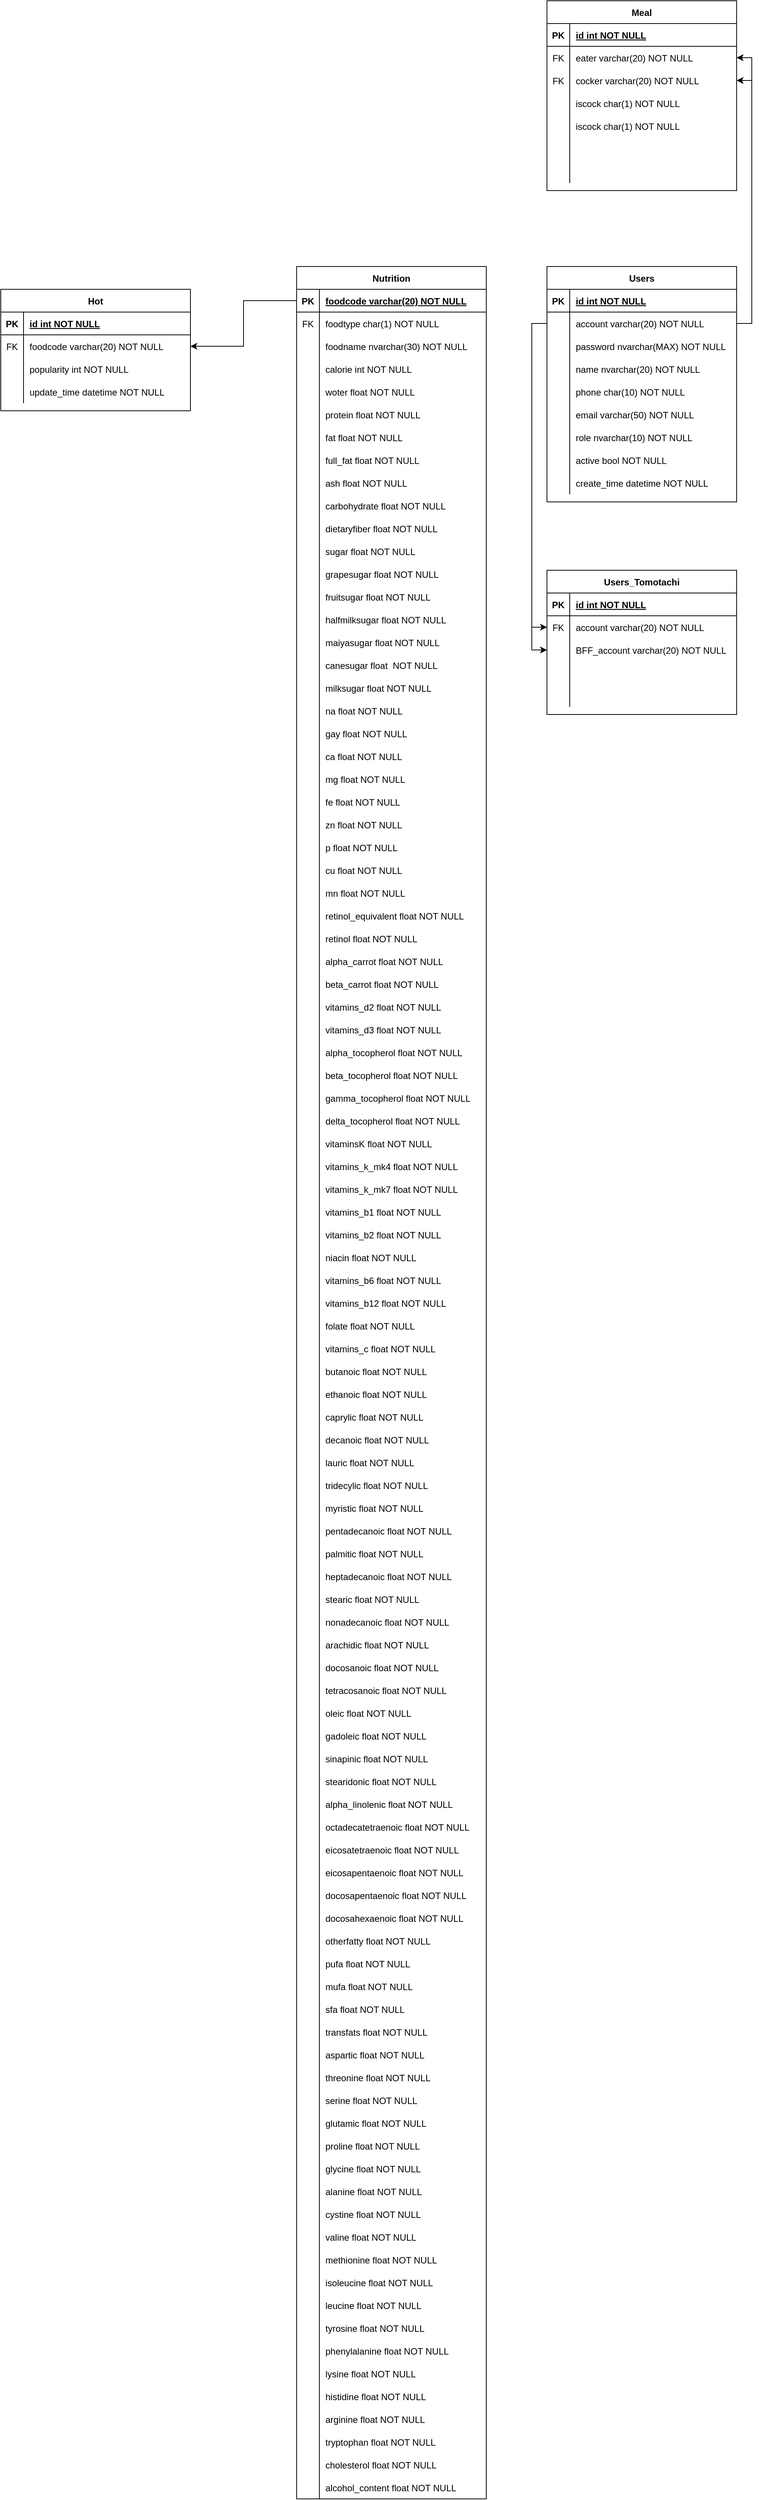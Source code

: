 <mxfile version="21.7.5" type="github">
  <diagram id="R2lEEEUBdFMjLlhIrx00" name="Page-1">
    <mxGraphModel dx="2229" dy="1885" grid="1" gridSize="10" guides="1" tooltips="1" connect="1" arrows="1" fold="1" page="1" pageScale="1" pageWidth="850" pageHeight="1100" math="0" shadow="0" extFonts="Permanent Marker^https://fonts.googleapis.com/css?family=Permanent+Marker">
      <root>
        <mxCell id="0" />
        <mxCell id="1" parent="0" />
        <mxCell id="9zGe9q3aEPi5ienObH5z-57" value="" style="edgeStyle=orthogonalEdgeStyle;rounded=0;orthogonalLoop=1;jettySize=auto;html=1;exitX=1;exitY=0.5;exitDx=0;exitDy=0;" parent="1" source="C-vyLk0tnHw3VtMMgP7b-17" target="9zGe9q3aEPi5ienObH5z-36" edge="1">
          <mxGeometry relative="1" as="geometry" />
        </mxCell>
        <mxCell id="9zGe9q3aEPi5ienObH5z-83" value="" style="edgeStyle=orthogonalEdgeStyle;rounded=0;orthogonalLoop=1;jettySize=auto;html=1;exitX=0;exitY=0.5;exitDx=0;exitDy=0;entryX=0;entryY=0.5;entryDx=0;entryDy=0;" parent="1" source="C-vyLk0tnHw3VtMMgP7b-17" target="9zGe9q3aEPi5ienObH5z-62" edge="1">
          <mxGeometry relative="1" as="geometry" />
        </mxCell>
        <mxCell id="C-vyLk0tnHw3VtMMgP7b-13" value="Users" style="shape=table;startSize=30;container=1;collapsible=1;childLayout=tableLayout;fixedRows=1;rowLines=0;fontStyle=1;align=center;resizeLast=1;" parent="1" vertex="1">
          <mxGeometry x="400" width="250" height="310" as="geometry" />
        </mxCell>
        <mxCell id="C-vyLk0tnHw3VtMMgP7b-14" value="" style="shape=partialRectangle;collapsible=0;dropTarget=0;pointerEvents=0;fillColor=none;points=[[0,0.5],[1,0.5]];portConstraint=eastwest;top=0;left=0;right=0;bottom=1;" parent="C-vyLk0tnHw3VtMMgP7b-13" vertex="1">
          <mxGeometry y="30" width="250" height="30" as="geometry" />
        </mxCell>
        <mxCell id="C-vyLk0tnHw3VtMMgP7b-15" value="PK" style="shape=partialRectangle;overflow=hidden;connectable=0;fillColor=none;top=0;left=0;bottom=0;right=0;fontStyle=1;" parent="C-vyLk0tnHw3VtMMgP7b-14" vertex="1">
          <mxGeometry width="30" height="30" as="geometry">
            <mxRectangle width="30" height="30" as="alternateBounds" />
          </mxGeometry>
        </mxCell>
        <mxCell id="C-vyLk0tnHw3VtMMgP7b-16" value="id int NOT NULL " style="shape=partialRectangle;overflow=hidden;connectable=0;fillColor=none;top=0;left=0;bottom=0;right=0;align=left;spacingLeft=6;fontStyle=5;" parent="C-vyLk0tnHw3VtMMgP7b-14" vertex="1">
          <mxGeometry x="30" width="220" height="30" as="geometry">
            <mxRectangle width="220" height="30" as="alternateBounds" />
          </mxGeometry>
        </mxCell>
        <mxCell id="C-vyLk0tnHw3VtMMgP7b-17" value="" style="shape=partialRectangle;collapsible=0;dropTarget=0;pointerEvents=0;fillColor=none;points=[[0,0.5],[1,0.5]];portConstraint=eastwest;top=0;left=0;right=0;bottom=0;" parent="C-vyLk0tnHw3VtMMgP7b-13" vertex="1">
          <mxGeometry y="60" width="250" height="30" as="geometry" />
        </mxCell>
        <mxCell id="C-vyLk0tnHw3VtMMgP7b-18" value="" style="shape=partialRectangle;overflow=hidden;connectable=0;fillColor=none;top=0;left=0;bottom=0;right=0;" parent="C-vyLk0tnHw3VtMMgP7b-17" vertex="1">
          <mxGeometry width="30" height="30" as="geometry">
            <mxRectangle width="30" height="30" as="alternateBounds" />
          </mxGeometry>
        </mxCell>
        <mxCell id="C-vyLk0tnHw3VtMMgP7b-19" value="account varchar(20) NOT NULL" style="shape=partialRectangle;overflow=hidden;connectable=0;fillColor=none;top=0;left=0;bottom=0;right=0;align=left;spacingLeft=6;" parent="C-vyLk0tnHw3VtMMgP7b-17" vertex="1">
          <mxGeometry x="30" width="220" height="30" as="geometry">
            <mxRectangle width="220" height="30" as="alternateBounds" />
          </mxGeometry>
        </mxCell>
        <mxCell id="C-vyLk0tnHw3VtMMgP7b-20" value="" style="shape=partialRectangle;collapsible=0;dropTarget=0;pointerEvents=0;fillColor=none;points=[[0,0.5],[1,0.5]];portConstraint=eastwest;top=0;left=0;right=0;bottom=0;" parent="C-vyLk0tnHw3VtMMgP7b-13" vertex="1">
          <mxGeometry y="90" width="250" height="30" as="geometry" />
        </mxCell>
        <mxCell id="C-vyLk0tnHw3VtMMgP7b-21" value="" style="shape=partialRectangle;overflow=hidden;connectable=0;fillColor=none;top=0;left=0;bottom=0;right=0;" parent="C-vyLk0tnHw3VtMMgP7b-20" vertex="1">
          <mxGeometry width="30" height="30" as="geometry">
            <mxRectangle width="30" height="30" as="alternateBounds" />
          </mxGeometry>
        </mxCell>
        <mxCell id="C-vyLk0tnHw3VtMMgP7b-22" value="password nvarchar(MAX) NOT NULL" style="shape=partialRectangle;overflow=hidden;connectable=0;fillColor=none;top=0;left=0;bottom=0;right=0;align=left;spacingLeft=6;" parent="C-vyLk0tnHw3VtMMgP7b-20" vertex="1">
          <mxGeometry x="30" width="220" height="30" as="geometry">
            <mxRectangle width="220" height="30" as="alternateBounds" />
          </mxGeometry>
        </mxCell>
        <mxCell id="4oSZA_l_5gHZ-dle4Wk7-187" style="shape=partialRectangle;collapsible=0;dropTarget=0;pointerEvents=0;fillColor=none;points=[[0,0.5],[1,0.5]];portConstraint=eastwest;top=0;left=0;right=0;bottom=0;" parent="C-vyLk0tnHw3VtMMgP7b-13" vertex="1">
          <mxGeometry y="120" width="250" height="30" as="geometry" />
        </mxCell>
        <mxCell id="4oSZA_l_5gHZ-dle4Wk7-188" style="shape=partialRectangle;overflow=hidden;connectable=0;fillColor=none;top=0;left=0;bottom=0;right=0;" parent="4oSZA_l_5gHZ-dle4Wk7-187" vertex="1">
          <mxGeometry width="30" height="30" as="geometry">
            <mxRectangle width="30" height="30" as="alternateBounds" />
          </mxGeometry>
        </mxCell>
        <mxCell id="4oSZA_l_5gHZ-dle4Wk7-189" value="name nvarchar(20) NOT NULL" style="shape=partialRectangle;overflow=hidden;connectable=0;fillColor=none;top=0;left=0;bottom=0;right=0;align=left;spacingLeft=6;" parent="4oSZA_l_5gHZ-dle4Wk7-187" vertex="1">
          <mxGeometry x="30" width="220" height="30" as="geometry">
            <mxRectangle width="220" height="30" as="alternateBounds" />
          </mxGeometry>
        </mxCell>
        <mxCell id="HYcRYnMRayXYZu-Kja2X-1" style="shape=partialRectangle;collapsible=0;dropTarget=0;pointerEvents=0;fillColor=none;points=[[0,0.5],[1,0.5]];portConstraint=eastwest;top=0;left=0;right=0;bottom=0;" parent="C-vyLk0tnHw3VtMMgP7b-13" vertex="1">
          <mxGeometry y="150" width="250" height="30" as="geometry" />
        </mxCell>
        <mxCell id="HYcRYnMRayXYZu-Kja2X-2" style="shape=partialRectangle;overflow=hidden;connectable=0;fillColor=none;top=0;left=0;bottom=0;right=0;" parent="HYcRYnMRayXYZu-Kja2X-1" vertex="1">
          <mxGeometry width="30" height="30" as="geometry">
            <mxRectangle width="30" height="30" as="alternateBounds" />
          </mxGeometry>
        </mxCell>
        <mxCell id="HYcRYnMRayXYZu-Kja2X-3" value="phone char(10) NOT NULL" style="shape=partialRectangle;overflow=hidden;connectable=0;fillColor=none;top=0;left=0;bottom=0;right=0;align=left;spacingLeft=6;" parent="HYcRYnMRayXYZu-Kja2X-1" vertex="1">
          <mxGeometry x="30" width="220" height="30" as="geometry">
            <mxRectangle width="220" height="30" as="alternateBounds" />
          </mxGeometry>
        </mxCell>
        <mxCell id="4oSZA_l_5gHZ-dle4Wk7-190" style="shape=partialRectangle;collapsible=0;dropTarget=0;pointerEvents=0;fillColor=none;points=[[0,0.5],[1,0.5]];portConstraint=eastwest;top=0;left=0;right=0;bottom=0;" parent="C-vyLk0tnHw3VtMMgP7b-13" vertex="1">
          <mxGeometry y="180" width="250" height="30" as="geometry" />
        </mxCell>
        <mxCell id="4oSZA_l_5gHZ-dle4Wk7-191" style="shape=partialRectangle;overflow=hidden;connectable=0;fillColor=none;top=0;left=0;bottom=0;right=0;" parent="4oSZA_l_5gHZ-dle4Wk7-190" vertex="1">
          <mxGeometry width="30" height="30" as="geometry">
            <mxRectangle width="30" height="30" as="alternateBounds" />
          </mxGeometry>
        </mxCell>
        <mxCell id="4oSZA_l_5gHZ-dle4Wk7-192" value="email varchar(50) NOT NULL" style="shape=partialRectangle;overflow=hidden;connectable=0;fillColor=none;top=0;left=0;bottom=0;right=0;align=left;spacingLeft=6;" parent="4oSZA_l_5gHZ-dle4Wk7-190" vertex="1">
          <mxGeometry x="30" width="220" height="30" as="geometry">
            <mxRectangle width="220" height="30" as="alternateBounds" />
          </mxGeometry>
        </mxCell>
        <mxCell id="9zGe9q3aEPi5ienObH5z-1" style="shape=partialRectangle;collapsible=0;dropTarget=0;pointerEvents=0;fillColor=none;points=[[0,0.5],[1,0.5]];portConstraint=eastwest;top=0;left=0;right=0;bottom=0;" parent="C-vyLk0tnHw3VtMMgP7b-13" vertex="1">
          <mxGeometry y="210" width="250" height="30" as="geometry" />
        </mxCell>
        <mxCell id="9zGe9q3aEPi5ienObH5z-2" style="shape=partialRectangle;overflow=hidden;connectable=0;fillColor=none;top=0;left=0;bottom=0;right=0;" parent="9zGe9q3aEPi5ienObH5z-1" vertex="1">
          <mxGeometry width="30" height="30" as="geometry">
            <mxRectangle width="30" height="30" as="alternateBounds" />
          </mxGeometry>
        </mxCell>
        <mxCell id="9zGe9q3aEPi5ienObH5z-3" value="role nvarchar(10) NOT NULL" style="shape=partialRectangle;overflow=hidden;connectable=0;fillColor=none;top=0;left=0;bottom=0;right=0;align=left;spacingLeft=6;" parent="9zGe9q3aEPi5ienObH5z-1" vertex="1">
          <mxGeometry x="30" width="220" height="30" as="geometry">
            <mxRectangle width="220" height="30" as="alternateBounds" />
          </mxGeometry>
        </mxCell>
        <mxCell id="4oSZA_l_5gHZ-dle4Wk7-193" style="shape=partialRectangle;collapsible=0;dropTarget=0;pointerEvents=0;fillColor=none;points=[[0,0.5],[1,0.5]];portConstraint=eastwest;top=0;left=0;right=0;bottom=0;" parent="C-vyLk0tnHw3VtMMgP7b-13" vertex="1">
          <mxGeometry y="240" width="250" height="30" as="geometry" />
        </mxCell>
        <mxCell id="4oSZA_l_5gHZ-dle4Wk7-194" style="shape=partialRectangle;overflow=hidden;connectable=0;fillColor=none;top=0;left=0;bottom=0;right=0;" parent="4oSZA_l_5gHZ-dle4Wk7-193" vertex="1">
          <mxGeometry width="30" height="30" as="geometry">
            <mxRectangle width="30" height="30" as="alternateBounds" />
          </mxGeometry>
        </mxCell>
        <mxCell id="4oSZA_l_5gHZ-dle4Wk7-195" value="active bool NOT NULL" style="shape=partialRectangle;overflow=hidden;connectable=0;fillColor=none;top=0;left=0;bottom=0;right=0;align=left;spacingLeft=6;" parent="4oSZA_l_5gHZ-dle4Wk7-193" vertex="1">
          <mxGeometry x="30" width="220" height="30" as="geometry">
            <mxRectangle width="220" height="30" as="alternateBounds" />
          </mxGeometry>
        </mxCell>
        <mxCell id="sq91X_5xtTzjvUSAIXAD-1" style="shape=partialRectangle;collapsible=0;dropTarget=0;pointerEvents=0;fillColor=none;points=[[0,0.5],[1,0.5]];portConstraint=eastwest;top=0;left=0;right=0;bottom=0;" vertex="1" parent="C-vyLk0tnHw3VtMMgP7b-13">
          <mxGeometry y="270" width="250" height="30" as="geometry" />
        </mxCell>
        <mxCell id="sq91X_5xtTzjvUSAIXAD-2" style="shape=partialRectangle;overflow=hidden;connectable=0;fillColor=none;top=0;left=0;bottom=0;right=0;" vertex="1" parent="sq91X_5xtTzjvUSAIXAD-1">
          <mxGeometry width="30" height="30" as="geometry">
            <mxRectangle width="30" height="30" as="alternateBounds" />
          </mxGeometry>
        </mxCell>
        <mxCell id="sq91X_5xtTzjvUSAIXAD-3" value="create_time datetime NOT NULL" style="shape=partialRectangle;overflow=hidden;connectable=0;fillColor=none;top=0;left=0;bottom=0;right=0;align=left;spacingLeft=6;" vertex="1" parent="sq91X_5xtTzjvUSAIXAD-1">
          <mxGeometry x="30" width="220" height="30" as="geometry">
            <mxRectangle width="220" height="30" as="alternateBounds" />
          </mxGeometry>
        </mxCell>
        <mxCell id="C-vyLk0tnHw3VtMMgP7b-23" value="Nutrition" style="shape=table;startSize=30;container=1;collapsible=1;childLayout=tableLayout;fixedRows=1;rowLines=0;fontStyle=1;align=center;resizeLast=1;" parent="1" vertex="1">
          <mxGeometry x="70" width="250" height="2940" as="geometry" />
        </mxCell>
        <mxCell id="C-vyLk0tnHw3VtMMgP7b-24" value="" style="shape=partialRectangle;collapsible=0;dropTarget=0;pointerEvents=0;fillColor=none;points=[[0,0.5],[1,0.5]];portConstraint=eastwest;top=0;left=0;right=0;bottom=1;" parent="C-vyLk0tnHw3VtMMgP7b-23" vertex="1">
          <mxGeometry y="30" width="250" height="30" as="geometry" />
        </mxCell>
        <mxCell id="C-vyLk0tnHw3VtMMgP7b-25" value="PK" style="shape=partialRectangle;overflow=hidden;connectable=0;fillColor=none;top=0;left=0;bottom=0;right=0;fontStyle=1;" parent="C-vyLk0tnHw3VtMMgP7b-24" vertex="1">
          <mxGeometry width="30" height="30" as="geometry">
            <mxRectangle width="30" height="30" as="alternateBounds" />
          </mxGeometry>
        </mxCell>
        <mxCell id="C-vyLk0tnHw3VtMMgP7b-26" value="foodcode varchar(20) NOT NULL " style="shape=partialRectangle;overflow=hidden;connectable=0;fillColor=none;top=0;left=0;bottom=0;right=0;align=left;spacingLeft=6;fontStyle=5;" parent="C-vyLk0tnHw3VtMMgP7b-24" vertex="1">
          <mxGeometry x="30" width="220" height="30" as="geometry">
            <mxRectangle width="220" height="30" as="alternateBounds" />
          </mxGeometry>
        </mxCell>
        <mxCell id="C-vyLk0tnHw3VtMMgP7b-27" value="" style="shape=partialRectangle;collapsible=0;dropTarget=0;pointerEvents=0;fillColor=none;points=[[0,0.5],[1,0.5]];portConstraint=eastwest;top=0;left=0;right=0;bottom=0;" parent="C-vyLk0tnHw3VtMMgP7b-23" vertex="1">
          <mxGeometry y="60" width="250" height="30" as="geometry" />
        </mxCell>
        <mxCell id="C-vyLk0tnHw3VtMMgP7b-28" value="FK" style="shape=partialRectangle;overflow=hidden;connectable=0;fillColor=none;top=0;left=0;bottom=0;right=0;" parent="C-vyLk0tnHw3VtMMgP7b-27" vertex="1">
          <mxGeometry width="30" height="30" as="geometry">
            <mxRectangle width="30" height="30" as="alternateBounds" />
          </mxGeometry>
        </mxCell>
        <mxCell id="C-vyLk0tnHw3VtMMgP7b-29" value="foodtype char(1) NOT NULL" style="shape=partialRectangle;overflow=hidden;connectable=0;fillColor=none;top=0;left=0;bottom=0;right=0;align=left;spacingLeft=6;" parent="C-vyLk0tnHw3VtMMgP7b-27" vertex="1">
          <mxGeometry x="30" width="220" height="30" as="geometry">
            <mxRectangle width="220" height="30" as="alternateBounds" />
          </mxGeometry>
        </mxCell>
        <mxCell id="uetSONnjEho8zcdOEsFK-12" style="shape=partialRectangle;collapsible=0;dropTarget=0;pointerEvents=0;fillColor=none;points=[[0,0.5],[1,0.5]];portConstraint=eastwest;top=0;left=0;right=0;bottom=0;" parent="C-vyLk0tnHw3VtMMgP7b-23" vertex="1">
          <mxGeometry y="90" width="250" height="30" as="geometry" />
        </mxCell>
        <mxCell id="uetSONnjEho8zcdOEsFK-13" style="shape=partialRectangle;overflow=hidden;connectable=0;fillColor=none;top=0;left=0;bottom=0;right=0;" parent="uetSONnjEho8zcdOEsFK-12" vertex="1">
          <mxGeometry width="30" height="30" as="geometry">
            <mxRectangle width="30" height="30" as="alternateBounds" />
          </mxGeometry>
        </mxCell>
        <mxCell id="uetSONnjEho8zcdOEsFK-14" value="foodname nvarchar(30) NOT NULL " style="shape=partialRectangle;overflow=hidden;connectable=0;fillColor=none;top=0;left=0;bottom=0;right=0;align=left;spacingLeft=6;" parent="uetSONnjEho8zcdOEsFK-12" vertex="1">
          <mxGeometry x="30" width="220" height="30" as="geometry">
            <mxRectangle width="220" height="30" as="alternateBounds" />
          </mxGeometry>
        </mxCell>
        <mxCell id="uetSONnjEho8zcdOEsFK-15" style="shape=partialRectangle;collapsible=0;dropTarget=0;pointerEvents=0;fillColor=none;points=[[0,0.5],[1,0.5]];portConstraint=eastwest;top=0;left=0;right=0;bottom=0;" parent="C-vyLk0tnHw3VtMMgP7b-23" vertex="1">
          <mxGeometry y="120" width="250" height="30" as="geometry" />
        </mxCell>
        <mxCell id="uetSONnjEho8zcdOEsFK-16" style="shape=partialRectangle;overflow=hidden;connectable=0;fillColor=none;top=0;left=0;bottom=0;right=0;" parent="uetSONnjEho8zcdOEsFK-15" vertex="1">
          <mxGeometry width="30" height="30" as="geometry">
            <mxRectangle width="30" height="30" as="alternateBounds" />
          </mxGeometry>
        </mxCell>
        <mxCell id="uetSONnjEho8zcdOEsFK-17" value="calorie int NOT NULL" style="shape=partialRectangle;overflow=hidden;connectable=0;fillColor=none;top=0;left=0;bottom=0;right=0;align=left;spacingLeft=6;" parent="uetSONnjEho8zcdOEsFK-15" vertex="1">
          <mxGeometry x="30" width="220" height="30" as="geometry">
            <mxRectangle width="220" height="30" as="alternateBounds" />
          </mxGeometry>
        </mxCell>
        <mxCell id="uetSONnjEho8zcdOEsFK-18" style="shape=partialRectangle;collapsible=0;dropTarget=0;pointerEvents=0;fillColor=none;points=[[0,0.5],[1,0.5]];portConstraint=eastwest;top=0;left=0;right=0;bottom=0;" parent="C-vyLk0tnHw3VtMMgP7b-23" vertex="1">
          <mxGeometry y="150" width="250" height="30" as="geometry" />
        </mxCell>
        <mxCell id="uetSONnjEho8zcdOEsFK-19" style="shape=partialRectangle;overflow=hidden;connectable=0;fillColor=none;top=0;left=0;bottom=0;right=0;" parent="uetSONnjEho8zcdOEsFK-18" vertex="1">
          <mxGeometry width="30" height="30" as="geometry">
            <mxRectangle width="30" height="30" as="alternateBounds" />
          </mxGeometry>
        </mxCell>
        <mxCell id="uetSONnjEho8zcdOEsFK-20" value="woter float NOT NULL" style="shape=partialRectangle;overflow=hidden;connectable=0;fillColor=none;top=0;left=0;bottom=0;right=0;align=left;spacingLeft=6;" parent="uetSONnjEho8zcdOEsFK-18" vertex="1">
          <mxGeometry x="30" width="220" height="30" as="geometry">
            <mxRectangle width="220" height="30" as="alternateBounds" />
          </mxGeometry>
        </mxCell>
        <mxCell id="uetSONnjEho8zcdOEsFK-21" style="shape=partialRectangle;collapsible=0;dropTarget=0;pointerEvents=0;fillColor=none;points=[[0,0.5],[1,0.5]];portConstraint=eastwest;top=0;left=0;right=0;bottom=0;" parent="C-vyLk0tnHw3VtMMgP7b-23" vertex="1">
          <mxGeometry y="180" width="250" height="30" as="geometry" />
        </mxCell>
        <mxCell id="uetSONnjEho8zcdOEsFK-22" style="shape=partialRectangle;overflow=hidden;connectable=0;fillColor=none;top=0;left=0;bottom=0;right=0;" parent="uetSONnjEho8zcdOEsFK-21" vertex="1">
          <mxGeometry width="30" height="30" as="geometry">
            <mxRectangle width="30" height="30" as="alternateBounds" />
          </mxGeometry>
        </mxCell>
        <mxCell id="uetSONnjEho8zcdOEsFK-23" value="protein float NOT NULL" style="shape=partialRectangle;overflow=hidden;connectable=0;fillColor=none;top=0;left=0;bottom=0;right=0;align=left;spacingLeft=6;" parent="uetSONnjEho8zcdOEsFK-21" vertex="1">
          <mxGeometry x="30" width="220" height="30" as="geometry">
            <mxRectangle width="220" height="30" as="alternateBounds" />
          </mxGeometry>
        </mxCell>
        <mxCell id="uetSONnjEho8zcdOEsFK-24" style="shape=partialRectangle;collapsible=0;dropTarget=0;pointerEvents=0;fillColor=none;points=[[0,0.5],[1,0.5]];portConstraint=eastwest;top=0;left=0;right=0;bottom=0;" parent="C-vyLk0tnHw3VtMMgP7b-23" vertex="1">
          <mxGeometry y="210" width="250" height="30" as="geometry" />
        </mxCell>
        <mxCell id="uetSONnjEho8zcdOEsFK-25" style="shape=partialRectangle;overflow=hidden;connectable=0;fillColor=none;top=0;left=0;bottom=0;right=0;" parent="uetSONnjEho8zcdOEsFK-24" vertex="1">
          <mxGeometry width="30" height="30" as="geometry">
            <mxRectangle width="30" height="30" as="alternateBounds" />
          </mxGeometry>
        </mxCell>
        <mxCell id="uetSONnjEho8zcdOEsFK-26" value="fat float NOT NULL" style="shape=partialRectangle;overflow=hidden;connectable=0;fillColor=none;top=0;left=0;bottom=0;right=0;align=left;spacingLeft=6;" parent="uetSONnjEho8zcdOEsFK-24" vertex="1">
          <mxGeometry x="30" width="220" height="30" as="geometry">
            <mxRectangle width="220" height="30" as="alternateBounds" />
          </mxGeometry>
        </mxCell>
        <mxCell id="uetSONnjEho8zcdOEsFK-27" style="shape=partialRectangle;collapsible=0;dropTarget=0;pointerEvents=0;fillColor=none;points=[[0,0.5],[1,0.5]];portConstraint=eastwest;top=0;left=0;right=0;bottom=0;" parent="C-vyLk0tnHw3VtMMgP7b-23" vertex="1">
          <mxGeometry y="240" width="250" height="30" as="geometry" />
        </mxCell>
        <mxCell id="uetSONnjEho8zcdOEsFK-28" style="shape=partialRectangle;overflow=hidden;connectable=0;fillColor=none;top=0;left=0;bottom=0;right=0;" parent="uetSONnjEho8zcdOEsFK-27" vertex="1">
          <mxGeometry width="30" height="30" as="geometry">
            <mxRectangle width="30" height="30" as="alternateBounds" />
          </mxGeometry>
        </mxCell>
        <mxCell id="uetSONnjEho8zcdOEsFK-29" value="full_fat float NOT NULL" style="shape=partialRectangle;overflow=hidden;connectable=0;fillColor=none;top=0;left=0;bottom=0;right=0;align=left;spacingLeft=6;" parent="uetSONnjEho8zcdOEsFK-27" vertex="1">
          <mxGeometry x="30" width="220" height="30" as="geometry">
            <mxRectangle width="220" height="30" as="alternateBounds" />
          </mxGeometry>
        </mxCell>
        <mxCell id="uetSONnjEho8zcdOEsFK-30" style="shape=partialRectangle;collapsible=0;dropTarget=0;pointerEvents=0;fillColor=none;points=[[0,0.5],[1,0.5]];portConstraint=eastwest;top=0;left=0;right=0;bottom=0;" parent="C-vyLk0tnHw3VtMMgP7b-23" vertex="1">
          <mxGeometry y="270" width="250" height="30" as="geometry" />
        </mxCell>
        <mxCell id="uetSONnjEho8zcdOEsFK-31" style="shape=partialRectangle;overflow=hidden;connectable=0;fillColor=none;top=0;left=0;bottom=0;right=0;" parent="uetSONnjEho8zcdOEsFK-30" vertex="1">
          <mxGeometry width="30" height="30" as="geometry">
            <mxRectangle width="30" height="30" as="alternateBounds" />
          </mxGeometry>
        </mxCell>
        <mxCell id="uetSONnjEho8zcdOEsFK-32" value="ash float NOT NULL" style="shape=partialRectangle;overflow=hidden;connectable=0;fillColor=none;top=0;left=0;bottom=0;right=0;align=left;spacingLeft=6;" parent="uetSONnjEho8zcdOEsFK-30" vertex="1">
          <mxGeometry x="30" width="220" height="30" as="geometry">
            <mxRectangle width="220" height="30" as="alternateBounds" />
          </mxGeometry>
        </mxCell>
        <mxCell id="uetSONnjEho8zcdOEsFK-33" style="shape=partialRectangle;collapsible=0;dropTarget=0;pointerEvents=0;fillColor=none;points=[[0,0.5],[1,0.5]];portConstraint=eastwest;top=0;left=0;right=0;bottom=0;" parent="C-vyLk0tnHw3VtMMgP7b-23" vertex="1">
          <mxGeometry y="300" width="250" height="30" as="geometry" />
        </mxCell>
        <mxCell id="uetSONnjEho8zcdOEsFK-34" style="shape=partialRectangle;overflow=hidden;connectable=0;fillColor=none;top=0;left=0;bottom=0;right=0;" parent="uetSONnjEho8zcdOEsFK-33" vertex="1">
          <mxGeometry width="30" height="30" as="geometry">
            <mxRectangle width="30" height="30" as="alternateBounds" />
          </mxGeometry>
        </mxCell>
        <mxCell id="uetSONnjEho8zcdOEsFK-35" value="carbohydrate float NOT NULL" style="shape=partialRectangle;overflow=hidden;connectable=0;fillColor=none;top=0;left=0;bottom=0;right=0;align=left;spacingLeft=6;" parent="uetSONnjEho8zcdOEsFK-33" vertex="1">
          <mxGeometry x="30" width="220" height="30" as="geometry">
            <mxRectangle width="220" height="30" as="alternateBounds" />
          </mxGeometry>
        </mxCell>
        <mxCell id="uetSONnjEho8zcdOEsFK-36" style="shape=partialRectangle;collapsible=0;dropTarget=0;pointerEvents=0;fillColor=none;points=[[0,0.5],[1,0.5]];portConstraint=eastwest;top=0;left=0;right=0;bottom=0;" parent="C-vyLk0tnHw3VtMMgP7b-23" vertex="1">
          <mxGeometry y="330" width="250" height="30" as="geometry" />
        </mxCell>
        <mxCell id="uetSONnjEho8zcdOEsFK-37" style="shape=partialRectangle;overflow=hidden;connectable=0;fillColor=none;top=0;left=0;bottom=0;right=0;" parent="uetSONnjEho8zcdOEsFK-36" vertex="1">
          <mxGeometry width="30" height="30" as="geometry">
            <mxRectangle width="30" height="30" as="alternateBounds" />
          </mxGeometry>
        </mxCell>
        <mxCell id="uetSONnjEho8zcdOEsFK-38" value="dietaryfiber float NOT NULL" style="shape=partialRectangle;overflow=hidden;connectable=0;fillColor=none;top=0;left=0;bottom=0;right=0;align=left;spacingLeft=6;" parent="uetSONnjEho8zcdOEsFK-36" vertex="1">
          <mxGeometry x="30" width="220" height="30" as="geometry">
            <mxRectangle width="220" height="30" as="alternateBounds" />
          </mxGeometry>
        </mxCell>
        <mxCell id="uetSONnjEho8zcdOEsFK-39" style="shape=partialRectangle;collapsible=0;dropTarget=0;pointerEvents=0;fillColor=none;points=[[0,0.5],[1,0.5]];portConstraint=eastwest;top=0;left=0;right=0;bottom=0;" parent="C-vyLk0tnHw3VtMMgP7b-23" vertex="1">
          <mxGeometry y="360" width="250" height="30" as="geometry" />
        </mxCell>
        <mxCell id="uetSONnjEho8zcdOEsFK-40" style="shape=partialRectangle;overflow=hidden;connectable=0;fillColor=none;top=0;left=0;bottom=0;right=0;" parent="uetSONnjEho8zcdOEsFK-39" vertex="1">
          <mxGeometry width="30" height="30" as="geometry">
            <mxRectangle width="30" height="30" as="alternateBounds" />
          </mxGeometry>
        </mxCell>
        <mxCell id="uetSONnjEho8zcdOEsFK-41" value="sugar float NOT NULL" style="shape=partialRectangle;overflow=hidden;connectable=0;fillColor=none;top=0;left=0;bottom=0;right=0;align=left;spacingLeft=6;" parent="uetSONnjEho8zcdOEsFK-39" vertex="1">
          <mxGeometry x="30" width="220" height="30" as="geometry">
            <mxRectangle width="220" height="30" as="alternateBounds" />
          </mxGeometry>
        </mxCell>
        <mxCell id="uetSONnjEho8zcdOEsFK-42" style="shape=partialRectangle;collapsible=0;dropTarget=0;pointerEvents=0;fillColor=none;points=[[0,0.5],[1,0.5]];portConstraint=eastwest;top=0;left=0;right=0;bottom=0;" parent="C-vyLk0tnHw3VtMMgP7b-23" vertex="1">
          <mxGeometry y="390" width="250" height="30" as="geometry" />
        </mxCell>
        <mxCell id="uetSONnjEho8zcdOEsFK-43" style="shape=partialRectangle;overflow=hidden;connectable=0;fillColor=none;top=0;left=0;bottom=0;right=0;" parent="uetSONnjEho8zcdOEsFK-42" vertex="1">
          <mxGeometry width="30" height="30" as="geometry">
            <mxRectangle width="30" height="30" as="alternateBounds" />
          </mxGeometry>
        </mxCell>
        <mxCell id="uetSONnjEho8zcdOEsFK-44" value="grapesugar float NOT NULL" style="shape=partialRectangle;overflow=hidden;connectable=0;fillColor=none;top=0;left=0;bottom=0;right=0;align=left;spacingLeft=6;" parent="uetSONnjEho8zcdOEsFK-42" vertex="1">
          <mxGeometry x="30" width="220" height="30" as="geometry">
            <mxRectangle width="220" height="30" as="alternateBounds" />
          </mxGeometry>
        </mxCell>
        <mxCell id="uetSONnjEho8zcdOEsFK-45" style="shape=partialRectangle;collapsible=0;dropTarget=0;pointerEvents=0;fillColor=none;points=[[0,0.5],[1,0.5]];portConstraint=eastwest;top=0;left=0;right=0;bottom=0;" parent="C-vyLk0tnHw3VtMMgP7b-23" vertex="1">
          <mxGeometry y="420" width="250" height="30" as="geometry" />
        </mxCell>
        <mxCell id="uetSONnjEho8zcdOEsFK-46" style="shape=partialRectangle;overflow=hidden;connectable=0;fillColor=none;top=0;left=0;bottom=0;right=0;" parent="uetSONnjEho8zcdOEsFK-45" vertex="1">
          <mxGeometry width="30" height="30" as="geometry">
            <mxRectangle width="30" height="30" as="alternateBounds" />
          </mxGeometry>
        </mxCell>
        <mxCell id="uetSONnjEho8zcdOEsFK-47" value="fruitsugar float NOT NULL" style="shape=partialRectangle;overflow=hidden;connectable=0;fillColor=none;top=0;left=0;bottom=0;right=0;align=left;spacingLeft=6;" parent="uetSONnjEho8zcdOEsFK-45" vertex="1">
          <mxGeometry x="30" width="220" height="30" as="geometry">
            <mxRectangle width="220" height="30" as="alternateBounds" />
          </mxGeometry>
        </mxCell>
        <mxCell id="uetSONnjEho8zcdOEsFK-48" style="shape=partialRectangle;collapsible=0;dropTarget=0;pointerEvents=0;fillColor=none;points=[[0,0.5],[1,0.5]];portConstraint=eastwest;top=0;left=0;right=0;bottom=0;" parent="C-vyLk0tnHw3VtMMgP7b-23" vertex="1">
          <mxGeometry y="450" width="250" height="30" as="geometry" />
        </mxCell>
        <mxCell id="uetSONnjEho8zcdOEsFK-49" style="shape=partialRectangle;overflow=hidden;connectable=0;fillColor=none;top=0;left=0;bottom=0;right=0;" parent="uetSONnjEho8zcdOEsFK-48" vertex="1">
          <mxGeometry width="30" height="30" as="geometry">
            <mxRectangle width="30" height="30" as="alternateBounds" />
          </mxGeometry>
        </mxCell>
        <mxCell id="uetSONnjEho8zcdOEsFK-50" value="halfmilksugar float NOT NULL " style="shape=partialRectangle;overflow=hidden;connectable=0;fillColor=none;top=0;left=0;bottom=0;right=0;align=left;spacingLeft=6;" parent="uetSONnjEho8zcdOEsFK-48" vertex="1">
          <mxGeometry x="30" width="220" height="30" as="geometry">
            <mxRectangle width="220" height="30" as="alternateBounds" />
          </mxGeometry>
        </mxCell>
        <mxCell id="uetSONnjEho8zcdOEsFK-51" style="shape=partialRectangle;collapsible=0;dropTarget=0;pointerEvents=0;fillColor=none;points=[[0,0.5],[1,0.5]];portConstraint=eastwest;top=0;left=0;right=0;bottom=0;" parent="C-vyLk0tnHw3VtMMgP7b-23" vertex="1">
          <mxGeometry y="480" width="250" height="30" as="geometry" />
        </mxCell>
        <mxCell id="uetSONnjEho8zcdOEsFK-52" style="shape=partialRectangle;overflow=hidden;connectable=0;fillColor=none;top=0;left=0;bottom=0;right=0;" parent="uetSONnjEho8zcdOEsFK-51" vertex="1">
          <mxGeometry width="30" height="30" as="geometry">
            <mxRectangle width="30" height="30" as="alternateBounds" />
          </mxGeometry>
        </mxCell>
        <mxCell id="uetSONnjEho8zcdOEsFK-53" value="maiyasugar float NOT NULL" style="shape=partialRectangle;overflow=hidden;connectable=0;fillColor=none;top=0;left=0;bottom=0;right=0;align=left;spacingLeft=6;" parent="uetSONnjEho8zcdOEsFK-51" vertex="1">
          <mxGeometry x="30" width="220" height="30" as="geometry">
            <mxRectangle width="220" height="30" as="alternateBounds" />
          </mxGeometry>
        </mxCell>
        <mxCell id="uetSONnjEho8zcdOEsFK-54" style="shape=partialRectangle;collapsible=0;dropTarget=0;pointerEvents=0;fillColor=none;points=[[0,0.5],[1,0.5]];portConstraint=eastwest;top=0;left=0;right=0;bottom=0;" parent="C-vyLk0tnHw3VtMMgP7b-23" vertex="1">
          <mxGeometry y="510" width="250" height="30" as="geometry" />
        </mxCell>
        <mxCell id="uetSONnjEho8zcdOEsFK-55" style="shape=partialRectangle;overflow=hidden;connectable=0;fillColor=none;top=0;left=0;bottom=0;right=0;" parent="uetSONnjEho8zcdOEsFK-54" vertex="1">
          <mxGeometry width="30" height="30" as="geometry">
            <mxRectangle width="30" height="30" as="alternateBounds" />
          </mxGeometry>
        </mxCell>
        <mxCell id="uetSONnjEho8zcdOEsFK-56" value="canesugar float  NOT NULL" style="shape=partialRectangle;overflow=hidden;connectable=0;fillColor=none;top=0;left=0;bottom=0;right=0;align=left;spacingLeft=6;" parent="uetSONnjEho8zcdOEsFK-54" vertex="1">
          <mxGeometry x="30" width="220" height="30" as="geometry">
            <mxRectangle width="220" height="30" as="alternateBounds" />
          </mxGeometry>
        </mxCell>
        <mxCell id="uetSONnjEho8zcdOEsFK-57" style="shape=partialRectangle;collapsible=0;dropTarget=0;pointerEvents=0;fillColor=none;points=[[0,0.5],[1,0.5]];portConstraint=eastwest;top=0;left=0;right=0;bottom=0;" parent="C-vyLk0tnHw3VtMMgP7b-23" vertex="1">
          <mxGeometry y="540" width="250" height="30" as="geometry" />
        </mxCell>
        <mxCell id="uetSONnjEho8zcdOEsFK-58" style="shape=partialRectangle;overflow=hidden;connectable=0;fillColor=none;top=0;left=0;bottom=0;right=0;" parent="uetSONnjEho8zcdOEsFK-57" vertex="1">
          <mxGeometry width="30" height="30" as="geometry">
            <mxRectangle width="30" height="30" as="alternateBounds" />
          </mxGeometry>
        </mxCell>
        <mxCell id="uetSONnjEho8zcdOEsFK-59" value="milksugar float NOT NULL" style="shape=partialRectangle;overflow=hidden;connectable=0;fillColor=none;top=0;left=0;bottom=0;right=0;align=left;spacingLeft=6;" parent="uetSONnjEho8zcdOEsFK-57" vertex="1">
          <mxGeometry x="30" width="220" height="30" as="geometry">
            <mxRectangle width="220" height="30" as="alternateBounds" />
          </mxGeometry>
        </mxCell>
        <mxCell id="uetSONnjEho8zcdOEsFK-60" style="shape=partialRectangle;collapsible=0;dropTarget=0;pointerEvents=0;fillColor=none;points=[[0,0.5],[1,0.5]];portConstraint=eastwest;top=0;left=0;right=0;bottom=0;" parent="C-vyLk0tnHw3VtMMgP7b-23" vertex="1">
          <mxGeometry y="570" width="250" height="30" as="geometry" />
        </mxCell>
        <mxCell id="uetSONnjEho8zcdOEsFK-61" style="shape=partialRectangle;overflow=hidden;connectable=0;fillColor=none;top=0;left=0;bottom=0;right=0;" parent="uetSONnjEho8zcdOEsFK-60" vertex="1">
          <mxGeometry width="30" height="30" as="geometry">
            <mxRectangle width="30" height="30" as="alternateBounds" />
          </mxGeometry>
        </mxCell>
        <mxCell id="uetSONnjEho8zcdOEsFK-62" value="na float NOT NULL" style="shape=partialRectangle;overflow=hidden;connectable=0;fillColor=none;top=0;left=0;bottom=0;right=0;align=left;spacingLeft=6;" parent="uetSONnjEho8zcdOEsFK-60" vertex="1">
          <mxGeometry x="30" width="220" height="30" as="geometry">
            <mxRectangle width="220" height="30" as="alternateBounds" />
          </mxGeometry>
        </mxCell>
        <mxCell id="uetSONnjEho8zcdOEsFK-63" style="shape=partialRectangle;collapsible=0;dropTarget=0;pointerEvents=0;fillColor=none;points=[[0,0.5],[1,0.5]];portConstraint=eastwest;top=0;left=0;right=0;bottom=0;" parent="C-vyLk0tnHw3VtMMgP7b-23" vertex="1">
          <mxGeometry y="600" width="250" height="30" as="geometry" />
        </mxCell>
        <mxCell id="uetSONnjEho8zcdOEsFK-64" style="shape=partialRectangle;overflow=hidden;connectable=0;fillColor=none;top=0;left=0;bottom=0;right=0;" parent="uetSONnjEho8zcdOEsFK-63" vertex="1">
          <mxGeometry width="30" height="30" as="geometry">
            <mxRectangle width="30" height="30" as="alternateBounds" />
          </mxGeometry>
        </mxCell>
        <mxCell id="uetSONnjEho8zcdOEsFK-65" value="gay float NOT NULL" style="shape=partialRectangle;overflow=hidden;connectable=0;fillColor=none;top=0;left=0;bottom=0;right=0;align=left;spacingLeft=6;" parent="uetSONnjEho8zcdOEsFK-63" vertex="1">
          <mxGeometry x="30" width="220" height="30" as="geometry">
            <mxRectangle width="220" height="30" as="alternateBounds" />
          </mxGeometry>
        </mxCell>
        <mxCell id="uetSONnjEho8zcdOEsFK-66" style="shape=partialRectangle;collapsible=0;dropTarget=0;pointerEvents=0;fillColor=none;points=[[0,0.5],[1,0.5]];portConstraint=eastwest;top=0;left=0;right=0;bottom=0;" parent="C-vyLk0tnHw3VtMMgP7b-23" vertex="1">
          <mxGeometry y="630" width="250" height="30" as="geometry" />
        </mxCell>
        <mxCell id="uetSONnjEho8zcdOEsFK-67" style="shape=partialRectangle;overflow=hidden;connectable=0;fillColor=none;top=0;left=0;bottom=0;right=0;" parent="uetSONnjEho8zcdOEsFK-66" vertex="1">
          <mxGeometry width="30" height="30" as="geometry">
            <mxRectangle width="30" height="30" as="alternateBounds" />
          </mxGeometry>
        </mxCell>
        <mxCell id="uetSONnjEho8zcdOEsFK-68" value="ca float NOT NULL" style="shape=partialRectangle;overflow=hidden;connectable=0;fillColor=none;top=0;left=0;bottom=0;right=0;align=left;spacingLeft=6;" parent="uetSONnjEho8zcdOEsFK-66" vertex="1">
          <mxGeometry x="30" width="220" height="30" as="geometry">
            <mxRectangle width="220" height="30" as="alternateBounds" />
          </mxGeometry>
        </mxCell>
        <mxCell id="uetSONnjEho8zcdOEsFK-69" style="shape=partialRectangle;collapsible=0;dropTarget=0;pointerEvents=0;fillColor=none;points=[[0,0.5],[1,0.5]];portConstraint=eastwest;top=0;left=0;right=0;bottom=0;" parent="C-vyLk0tnHw3VtMMgP7b-23" vertex="1">
          <mxGeometry y="660" width="250" height="30" as="geometry" />
        </mxCell>
        <mxCell id="uetSONnjEho8zcdOEsFK-70" style="shape=partialRectangle;overflow=hidden;connectable=0;fillColor=none;top=0;left=0;bottom=0;right=0;" parent="uetSONnjEho8zcdOEsFK-69" vertex="1">
          <mxGeometry width="30" height="30" as="geometry">
            <mxRectangle width="30" height="30" as="alternateBounds" />
          </mxGeometry>
        </mxCell>
        <mxCell id="uetSONnjEho8zcdOEsFK-71" value="mg float NOT NULL" style="shape=partialRectangle;overflow=hidden;connectable=0;fillColor=none;top=0;left=0;bottom=0;right=0;align=left;spacingLeft=6;" parent="uetSONnjEho8zcdOEsFK-69" vertex="1">
          <mxGeometry x="30" width="220" height="30" as="geometry">
            <mxRectangle width="220" height="30" as="alternateBounds" />
          </mxGeometry>
        </mxCell>
        <mxCell id="uetSONnjEho8zcdOEsFK-72" style="shape=partialRectangle;collapsible=0;dropTarget=0;pointerEvents=0;fillColor=none;points=[[0,0.5],[1,0.5]];portConstraint=eastwest;top=0;left=0;right=0;bottom=0;" parent="C-vyLk0tnHw3VtMMgP7b-23" vertex="1">
          <mxGeometry y="690" width="250" height="30" as="geometry" />
        </mxCell>
        <mxCell id="uetSONnjEho8zcdOEsFK-73" style="shape=partialRectangle;overflow=hidden;connectable=0;fillColor=none;top=0;left=0;bottom=0;right=0;" parent="uetSONnjEho8zcdOEsFK-72" vertex="1">
          <mxGeometry width="30" height="30" as="geometry">
            <mxRectangle width="30" height="30" as="alternateBounds" />
          </mxGeometry>
        </mxCell>
        <mxCell id="uetSONnjEho8zcdOEsFK-74" value="fe float NOT NULL" style="shape=partialRectangle;overflow=hidden;connectable=0;fillColor=none;top=0;left=0;bottom=0;right=0;align=left;spacingLeft=6;" parent="uetSONnjEho8zcdOEsFK-72" vertex="1">
          <mxGeometry x="30" width="220" height="30" as="geometry">
            <mxRectangle width="220" height="30" as="alternateBounds" />
          </mxGeometry>
        </mxCell>
        <mxCell id="uetSONnjEho8zcdOEsFK-75" style="shape=partialRectangle;collapsible=0;dropTarget=0;pointerEvents=0;fillColor=none;points=[[0,0.5],[1,0.5]];portConstraint=eastwest;top=0;left=0;right=0;bottom=0;" parent="C-vyLk0tnHw3VtMMgP7b-23" vertex="1">
          <mxGeometry y="720" width="250" height="30" as="geometry" />
        </mxCell>
        <mxCell id="uetSONnjEho8zcdOEsFK-76" style="shape=partialRectangle;overflow=hidden;connectable=0;fillColor=none;top=0;left=0;bottom=0;right=0;" parent="uetSONnjEho8zcdOEsFK-75" vertex="1">
          <mxGeometry width="30" height="30" as="geometry">
            <mxRectangle width="30" height="30" as="alternateBounds" />
          </mxGeometry>
        </mxCell>
        <mxCell id="uetSONnjEho8zcdOEsFK-77" value="zn float NOT NULL" style="shape=partialRectangle;overflow=hidden;connectable=0;fillColor=none;top=0;left=0;bottom=0;right=0;align=left;spacingLeft=6;" parent="uetSONnjEho8zcdOEsFK-75" vertex="1">
          <mxGeometry x="30" width="220" height="30" as="geometry">
            <mxRectangle width="220" height="30" as="alternateBounds" />
          </mxGeometry>
        </mxCell>
        <mxCell id="uetSONnjEho8zcdOEsFK-78" style="shape=partialRectangle;collapsible=0;dropTarget=0;pointerEvents=0;fillColor=none;points=[[0,0.5],[1,0.5]];portConstraint=eastwest;top=0;left=0;right=0;bottom=0;" parent="C-vyLk0tnHw3VtMMgP7b-23" vertex="1">
          <mxGeometry y="750" width="250" height="30" as="geometry" />
        </mxCell>
        <mxCell id="uetSONnjEho8zcdOEsFK-79" style="shape=partialRectangle;overflow=hidden;connectable=0;fillColor=none;top=0;left=0;bottom=0;right=0;" parent="uetSONnjEho8zcdOEsFK-78" vertex="1">
          <mxGeometry width="30" height="30" as="geometry">
            <mxRectangle width="30" height="30" as="alternateBounds" />
          </mxGeometry>
        </mxCell>
        <mxCell id="uetSONnjEho8zcdOEsFK-80" value="p float NOT NULL" style="shape=partialRectangle;overflow=hidden;connectable=0;fillColor=none;top=0;left=0;bottom=0;right=0;align=left;spacingLeft=6;" parent="uetSONnjEho8zcdOEsFK-78" vertex="1">
          <mxGeometry x="30" width="220" height="30" as="geometry">
            <mxRectangle width="220" height="30" as="alternateBounds" />
          </mxGeometry>
        </mxCell>
        <mxCell id="uetSONnjEho8zcdOEsFK-81" style="shape=partialRectangle;collapsible=0;dropTarget=0;pointerEvents=0;fillColor=none;points=[[0,0.5],[1,0.5]];portConstraint=eastwest;top=0;left=0;right=0;bottom=0;" parent="C-vyLk0tnHw3VtMMgP7b-23" vertex="1">
          <mxGeometry y="780" width="250" height="30" as="geometry" />
        </mxCell>
        <mxCell id="uetSONnjEho8zcdOEsFK-82" style="shape=partialRectangle;overflow=hidden;connectable=0;fillColor=none;top=0;left=0;bottom=0;right=0;" parent="uetSONnjEho8zcdOEsFK-81" vertex="1">
          <mxGeometry width="30" height="30" as="geometry">
            <mxRectangle width="30" height="30" as="alternateBounds" />
          </mxGeometry>
        </mxCell>
        <mxCell id="uetSONnjEho8zcdOEsFK-83" value="cu float NOT NULL" style="shape=partialRectangle;overflow=hidden;connectable=0;fillColor=none;top=0;left=0;bottom=0;right=0;align=left;spacingLeft=6;" parent="uetSONnjEho8zcdOEsFK-81" vertex="1">
          <mxGeometry x="30" width="220" height="30" as="geometry">
            <mxRectangle width="220" height="30" as="alternateBounds" />
          </mxGeometry>
        </mxCell>
        <mxCell id="uetSONnjEho8zcdOEsFK-84" style="shape=partialRectangle;collapsible=0;dropTarget=0;pointerEvents=0;fillColor=none;points=[[0,0.5],[1,0.5]];portConstraint=eastwest;top=0;left=0;right=0;bottom=0;" parent="C-vyLk0tnHw3VtMMgP7b-23" vertex="1">
          <mxGeometry y="810" width="250" height="30" as="geometry" />
        </mxCell>
        <mxCell id="uetSONnjEho8zcdOEsFK-85" style="shape=partialRectangle;overflow=hidden;connectable=0;fillColor=none;top=0;left=0;bottom=0;right=0;" parent="uetSONnjEho8zcdOEsFK-84" vertex="1">
          <mxGeometry width="30" height="30" as="geometry">
            <mxRectangle width="30" height="30" as="alternateBounds" />
          </mxGeometry>
        </mxCell>
        <mxCell id="uetSONnjEho8zcdOEsFK-86" value="mn float NOT NULL" style="shape=partialRectangle;overflow=hidden;connectable=0;fillColor=none;top=0;left=0;bottom=0;right=0;align=left;spacingLeft=6;" parent="uetSONnjEho8zcdOEsFK-84" vertex="1">
          <mxGeometry x="30" width="220" height="30" as="geometry">
            <mxRectangle width="220" height="30" as="alternateBounds" />
          </mxGeometry>
        </mxCell>
        <mxCell id="uetSONnjEho8zcdOEsFK-90" style="shape=partialRectangle;collapsible=0;dropTarget=0;pointerEvents=0;fillColor=none;points=[[0,0.5],[1,0.5]];portConstraint=eastwest;top=0;left=0;right=0;bottom=0;" parent="C-vyLk0tnHw3VtMMgP7b-23" vertex="1">
          <mxGeometry y="840" width="250" height="30" as="geometry" />
        </mxCell>
        <mxCell id="uetSONnjEho8zcdOEsFK-91" style="shape=partialRectangle;overflow=hidden;connectable=0;fillColor=none;top=0;left=0;bottom=0;right=0;" parent="uetSONnjEho8zcdOEsFK-90" vertex="1">
          <mxGeometry width="30" height="30" as="geometry">
            <mxRectangle width="30" height="30" as="alternateBounds" />
          </mxGeometry>
        </mxCell>
        <mxCell id="uetSONnjEho8zcdOEsFK-92" value="retinol_equivalent float NOT NULL" style="shape=partialRectangle;overflow=hidden;connectable=0;fillColor=none;top=0;left=0;bottom=0;right=0;align=left;spacingLeft=6;" parent="uetSONnjEho8zcdOEsFK-90" vertex="1">
          <mxGeometry x="30" width="220" height="30" as="geometry">
            <mxRectangle width="220" height="30" as="alternateBounds" />
          </mxGeometry>
        </mxCell>
        <mxCell id="uetSONnjEho8zcdOEsFK-93" style="shape=partialRectangle;collapsible=0;dropTarget=0;pointerEvents=0;fillColor=none;points=[[0,0.5],[1,0.5]];portConstraint=eastwest;top=0;left=0;right=0;bottom=0;" parent="C-vyLk0tnHw3VtMMgP7b-23" vertex="1">
          <mxGeometry y="870" width="250" height="30" as="geometry" />
        </mxCell>
        <mxCell id="uetSONnjEho8zcdOEsFK-94" style="shape=partialRectangle;overflow=hidden;connectable=0;fillColor=none;top=0;left=0;bottom=0;right=0;" parent="uetSONnjEho8zcdOEsFK-93" vertex="1">
          <mxGeometry width="30" height="30" as="geometry">
            <mxRectangle width="30" height="30" as="alternateBounds" />
          </mxGeometry>
        </mxCell>
        <mxCell id="uetSONnjEho8zcdOEsFK-95" value="retinol float NOT NULL" style="shape=partialRectangle;overflow=hidden;connectable=0;fillColor=none;top=0;left=0;bottom=0;right=0;align=left;spacingLeft=6;" parent="uetSONnjEho8zcdOEsFK-93" vertex="1">
          <mxGeometry x="30" width="220" height="30" as="geometry">
            <mxRectangle width="220" height="30" as="alternateBounds" />
          </mxGeometry>
        </mxCell>
        <mxCell id="uetSONnjEho8zcdOEsFK-96" style="shape=partialRectangle;collapsible=0;dropTarget=0;pointerEvents=0;fillColor=none;points=[[0,0.5],[1,0.5]];portConstraint=eastwest;top=0;left=0;right=0;bottom=0;" parent="C-vyLk0tnHw3VtMMgP7b-23" vertex="1">
          <mxGeometry y="900" width="250" height="30" as="geometry" />
        </mxCell>
        <mxCell id="uetSONnjEho8zcdOEsFK-97" style="shape=partialRectangle;overflow=hidden;connectable=0;fillColor=none;top=0;left=0;bottom=0;right=0;" parent="uetSONnjEho8zcdOEsFK-96" vertex="1">
          <mxGeometry width="30" height="30" as="geometry">
            <mxRectangle width="30" height="30" as="alternateBounds" />
          </mxGeometry>
        </mxCell>
        <mxCell id="uetSONnjEho8zcdOEsFK-98" value="alpha_carrot float NOT NULL" style="shape=partialRectangle;overflow=hidden;connectable=0;fillColor=none;top=0;left=0;bottom=0;right=0;align=left;spacingLeft=6;" parent="uetSONnjEho8zcdOEsFK-96" vertex="1">
          <mxGeometry x="30" width="220" height="30" as="geometry">
            <mxRectangle width="220" height="30" as="alternateBounds" />
          </mxGeometry>
        </mxCell>
        <mxCell id="uetSONnjEho8zcdOEsFK-99" style="shape=partialRectangle;collapsible=0;dropTarget=0;pointerEvents=0;fillColor=none;points=[[0,0.5],[1,0.5]];portConstraint=eastwest;top=0;left=0;right=0;bottom=0;" parent="C-vyLk0tnHw3VtMMgP7b-23" vertex="1">
          <mxGeometry y="930" width="250" height="30" as="geometry" />
        </mxCell>
        <mxCell id="uetSONnjEho8zcdOEsFK-100" style="shape=partialRectangle;overflow=hidden;connectable=0;fillColor=none;top=0;left=0;bottom=0;right=0;" parent="uetSONnjEho8zcdOEsFK-99" vertex="1">
          <mxGeometry width="30" height="30" as="geometry">
            <mxRectangle width="30" height="30" as="alternateBounds" />
          </mxGeometry>
        </mxCell>
        <mxCell id="uetSONnjEho8zcdOEsFK-101" value="beta_carrot float NOT NULL" style="shape=partialRectangle;overflow=hidden;connectable=0;fillColor=none;top=0;left=0;bottom=0;right=0;align=left;spacingLeft=6;" parent="uetSONnjEho8zcdOEsFK-99" vertex="1">
          <mxGeometry x="30" width="220" height="30" as="geometry">
            <mxRectangle width="220" height="30" as="alternateBounds" />
          </mxGeometry>
        </mxCell>
        <mxCell id="uetSONnjEho8zcdOEsFK-102" style="shape=partialRectangle;collapsible=0;dropTarget=0;pointerEvents=0;fillColor=none;points=[[0,0.5],[1,0.5]];portConstraint=eastwest;top=0;left=0;right=0;bottom=0;" parent="C-vyLk0tnHw3VtMMgP7b-23" vertex="1">
          <mxGeometry y="960" width="250" height="30" as="geometry" />
        </mxCell>
        <mxCell id="uetSONnjEho8zcdOEsFK-103" style="shape=partialRectangle;overflow=hidden;connectable=0;fillColor=none;top=0;left=0;bottom=0;right=0;" parent="uetSONnjEho8zcdOEsFK-102" vertex="1">
          <mxGeometry width="30" height="30" as="geometry">
            <mxRectangle width="30" height="30" as="alternateBounds" />
          </mxGeometry>
        </mxCell>
        <mxCell id="uetSONnjEho8zcdOEsFK-104" value="vitamins_d2 float NOT NULL" style="shape=partialRectangle;overflow=hidden;connectable=0;fillColor=none;top=0;left=0;bottom=0;right=0;align=left;spacingLeft=6;" parent="uetSONnjEho8zcdOEsFK-102" vertex="1">
          <mxGeometry x="30" width="220" height="30" as="geometry">
            <mxRectangle width="220" height="30" as="alternateBounds" />
          </mxGeometry>
        </mxCell>
        <mxCell id="uetSONnjEho8zcdOEsFK-105" style="shape=partialRectangle;collapsible=0;dropTarget=0;pointerEvents=0;fillColor=none;points=[[0,0.5],[1,0.5]];portConstraint=eastwest;top=0;left=0;right=0;bottom=0;" parent="C-vyLk0tnHw3VtMMgP7b-23" vertex="1">
          <mxGeometry y="990" width="250" height="30" as="geometry" />
        </mxCell>
        <mxCell id="uetSONnjEho8zcdOEsFK-106" style="shape=partialRectangle;overflow=hidden;connectable=0;fillColor=none;top=0;left=0;bottom=0;right=0;" parent="uetSONnjEho8zcdOEsFK-105" vertex="1">
          <mxGeometry width="30" height="30" as="geometry">
            <mxRectangle width="30" height="30" as="alternateBounds" />
          </mxGeometry>
        </mxCell>
        <mxCell id="uetSONnjEho8zcdOEsFK-107" value="vitamins_d3 float NOT NULL" style="shape=partialRectangle;overflow=hidden;connectable=0;fillColor=none;top=0;left=0;bottom=0;right=0;align=left;spacingLeft=6;" parent="uetSONnjEho8zcdOEsFK-105" vertex="1">
          <mxGeometry x="30" width="220" height="30" as="geometry">
            <mxRectangle width="220" height="30" as="alternateBounds" />
          </mxGeometry>
        </mxCell>
        <mxCell id="uetSONnjEho8zcdOEsFK-87" style="shape=partialRectangle;collapsible=0;dropTarget=0;pointerEvents=0;fillColor=none;points=[[0,0.5],[1,0.5]];portConstraint=eastwest;top=0;left=0;right=0;bottom=0;" parent="C-vyLk0tnHw3VtMMgP7b-23" vertex="1">
          <mxGeometry y="1020" width="250" height="30" as="geometry" />
        </mxCell>
        <mxCell id="uetSONnjEho8zcdOEsFK-88" style="shape=partialRectangle;overflow=hidden;connectable=0;fillColor=none;top=0;left=0;bottom=0;right=0;" parent="uetSONnjEho8zcdOEsFK-87" vertex="1">
          <mxGeometry width="30" height="30" as="geometry">
            <mxRectangle width="30" height="30" as="alternateBounds" />
          </mxGeometry>
        </mxCell>
        <mxCell id="uetSONnjEho8zcdOEsFK-89" value="alpha_tocopherol float NOT NULL" style="shape=partialRectangle;overflow=hidden;connectable=0;fillColor=none;top=0;left=0;bottom=0;right=0;align=left;spacingLeft=6;" parent="uetSONnjEho8zcdOEsFK-87" vertex="1">
          <mxGeometry x="30" width="220" height="30" as="geometry">
            <mxRectangle width="220" height="30" as="alternateBounds" />
          </mxGeometry>
        </mxCell>
        <mxCell id="uetSONnjEho8zcdOEsFK-108" style="shape=partialRectangle;collapsible=0;dropTarget=0;pointerEvents=0;fillColor=none;points=[[0,0.5],[1,0.5]];portConstraint=eastwest;top=0;left=0;right=0;bottom=0;" parent="C-vyLk0tnHw3VtMMgP7b-23" vertex="1">
          <mxGeometry y="1050" width="250" height="30" as="geometry" />
        </mxCell>
        <mxCell id="uetSONnjEho8zcdOEsFK-109" style="shape=partialRectangle;overflow=hidden;connectable=0;fillColor=none;top=0;left=0;bottom=0;right=0;" parent="uetSONnjEho8zcdOEsFK-108" vertex="1">
          <mxGeometry width="30" height="30" as="geometry">
            <mxRectangle width="30" height="30" as="alternateBounds" />
          </mxGeometry>
        </mxCell>
        <mxCell id="uetSONnjEho8zcdOEsFK-110" value="beta_tocopherol float NOT NULL" style="shape=partialRectangle;overflow=hidden;connectable=0;fillColor=none;top=0;left=0;bottom=0;right=0;align=left;spacingLeft=6;" parent="uetSONnjEho8zcdOEsFK-108" vertex="1">
          <mxGeometry x="30" width="220" height="30" as="geometry">
            <mxRectangle width="220" height="30" as="alternateBounds" />
          </mxGeometry>
        </mxCell>
        <mxCell id="4oSZA_l_5gHZ-dle4Wk7-1" style="shape=partialRectangle;collapsible=0;dropTarget=0;pointerEvents=0;fillColor=none;points=[[0,0.5],[1,0.5]];portConstraint=eastwest;top=0;left=0;right=0;bottom=0;" parent="C-vyLk0tnHw3VtMMgP7b-23" vertex="1">
          <mxGeometry y="1080" width="250" height="30" as="geometry" />
        </mxCell>
        <mxCell id="4oSZA_l_5gHZ-dle4Wk7-2" style="shape=partialRectangle;overflow=hidden;connectable=0;fillColor=none;top=0;left=0;bottom=0;right=0;" parent="4oSZA_l_5gHZ-dle4Wk7-1" vertex="1">
          <mxGeometry width="30" height="30" as="geometry">
            <mxRectangle width="30" height="30" as="alternateBounds" />
          </mxGeometry>
        </mxCell>
        <mxCell id="4oSZA_l_5gHZ-dle4Wk7-3" value="gamma_tocopherol float NOT NULL" style="shape=partialRectangle;overflow=hidden;connectable=0;fillColor=none;top=0;left=0;bottom=0;right=0;align=left;spacingLeft=6;" parent="4oSZA_l_5gHZ-dle4Wk7-1" vertex="1">
          <mxGeometry x="30" width="220" height="30" as="geometry">
            <mxRectangle width="220" height="30" as="alternateBounds" />
          </mxGeometry>
        </mxCell>
        <mxCell id="4oSZA_l_5gHZ-dle4Wk7-4" style="shape=partialRectangle;collapsible=0;dropTarget=0;pointerEvents=0;fillColor=none;points=[[0,0.5],[1,0.5]];portConstraint=eastwest;top=0;left=0;right=0;bottom=0;" parent="C-vyLk0tnHw3VtMMgP7b-23" vertex="1">
          <mxGeometry y="1110" width="250" height="30" as="geometry" />
        </mxCell>
        <mxCell id="4oSZA_l_5gHZ-dle4Wk7-5" style="shape=partialRectangle;overflow=hidden;connectable=0;fillColor=none;top=0;left=0;bottom=0;right=0;" parent="4oSZA_l_5gHZ-dle4Wk7-4" vertex="1">
          <mxGeometry width="30" height="30" as="geometry">
            <mxRectangle width="30" height="30" as="alternateBounds" />
          </mxGeometry>
        </mxCell>
        <mxCell id="4oSZA_l_5gHZ-dle4Wk7-6" value="delta_tocopherol float NOT NULL" style="shape=partialRectangle;overflow=hidden;connectable=0;fillColor=none;top=0;left=0;bottom=0;right=0;align=left;spacingLeft=6;" parent="4oSZA_l_5gHZ-dle4Wk7-4" vertex="1">
          <mxGeometry x="30" width="220" height="30" as="geometry">
            <mxRectangle width="220" height="30" as="alternateBounds" />
          </mxGeometry>
        </mxCell>
        <mxCell id="4oSZA_l_5gHZ-dle4Wk7-7" style="shape=partialRectangle;collapsible=0;dropTarget=0;pointerEvents=0;fillColor=none;points=[[0,0.5],[1,0.5]];portConstraint=eastwest;top=0;left=0;right=0;bottom=0;" parent="C-vyLk0tnHw3VtMMgP7b-23" vertex="1">
          <mxGeometry y="1140" width="250" height="30" as="geometry" />
        </mxCell>
        <mxCell id="4oSZA_l_5gHZ-dle4Wk7-8" style="shape=partialRectangle;overflow=hidden;connectable=0;fillColor=none;top=0;left=0;bottom=0;right=0;" parent="4oSZA_l_5gHZ-dle4Wk7-7" vertex="1">
          <mxGeometry width="30" height="30" as="geometry">
            <mxRectangle width="30" height="30" as="alternateBounds" />
          </mxGeometry>
        </mxCell>
        <mxCell id="4oSZA_l_5gHZ-dle4Wk7-9" value="vitaminsK float NOT NULL" style="shape=partialRectangle;overflow=hidden;connectable=0;fillColor=none;top=0;left=0;bottom=0;right=0;align=left;spacingLeft=6;" parent="4oSZA_l_5gHZ-dle4Wk7-7" vertex="1">
          <mxGeometry x="30" width="220" height="30" as="geometry">
            <mxRectangle width="220" height="30" as="alternateBounds" />
          </mxGeometry>
        </mxCell>
        <mxCell id="4oSZA_l_5gHZ-dle4Wk7-10" style="shape=partialRectangle;collapsible=0;dropTarget=0;pointerEvents=0;fillColor=none;points=[[0,0.5],[1,0.5]];portConstraint=eastwest;top=0;left=0;right=0;bottom=0;" parent="C-vyLk0tnHw3VtMMgP7b-23" vertex="1">
          <mxGeometry y="1170" width="250" height="30" as="geometry" />
        </mxCell>
        <mxCell id="4oSZA_l_5gHZ-dle4Wk7-11" style="shape=partialRectangle;overflow=hidden;connectable=0;fillColor=none;top=0;left=0;bottom=0;right=0;" parent="4oSZA_l_5gHZ-dle4Wk7-10" vertex="1">
          <mxGeometry width="30" height="30" as="geometry">
            <mxRectangle width="30" height="30" as="alternateBounds" />
          </mxGeometry>
        </mxCell>
        <mxCell id="4oSZA_l_5gHZ-dle4Wk7-12" value="vitamins_k_mk4 float NOT NULL" style="shape=partialRectangle;overflow=hidden;connectable=0;fillColor=none;top=0;left=0;bottom=0;right=0;align=left;spacingLeft=6;" parent="4oSZA_l_5gHZ-dle4Wk7-10" vertex="1">
          <mxGeometry x="30" width="220" height="30" as="geometry">
            <mxRectangle width="220" height="30" as="alternateBounds" />
          </mxGeometry>
        </mxCell>
        <mxCell id="4oSZA_l_5gHZ-dle4Wk7-13" style="shape=partialRectangle;collapsible=0;dropTarget=0;pointerEvents=0;fillColor=none;points=[[0,0.5],[1,0.5]];portConstraint=eastwest;top=0;left=0;right=0;bottom=0;" parent="C-vyLk0tnHw3VtMMgP7b-23" vertex="1">
          <mxGeometry y="1200" width="250" height="30" as="geometry" />
        </mxCell>
        <mxCell id="4oSZA_l_5gHZ-dle4Wk7-14" style="shape=partialRectangle;overflow=hidden;connectable=0;fillColor=none;top=0;left=0;bottom=0;right=0;" parent="4oSZA_l_5gHZ-dle4Wk7-13" vertex="1">
          <mxGeometry width="30" height="30" as="geometry">
            <mxRectangle width="30" height="30" as="alternateBounds" />
          </mxGeometry>
        </mxCell>
        <mxCell id="4oSZA_l_5gHZ-dle4Wk7-15" value="vitamins_k_mk7 float NOT NULL" style="shape=partialRectangle;overflow=hidden;connectable=0;fillColor=none;top=0;left=0;bottom=0;right=0;align=left;spacingLeft=6;" parent="4oSZA_l_5gHZ-dle4Wk7-13" vertex="1">
          <mxGeometry x="30" width="220" height="30" as="geometry">
            <mxRectangle width="220" height="30" as="alternateBounds" />
          </mxGeometry>
        </mxCell>
        <mxCell id="4oSZA_l_5gHZ-dle4Wk7-16" style="shape=partialRectangle;collapsible=0;dropTarget=0;pointerEvents=0;fillColor=none;points=[[0,0.5],[1,0.5]];portConstraint=eastwest;top=0;left=0;right=0;bottom=0;" parent="C-vyLk0tnHw3VtMMgP7b-23" vertex="1">
          <mxGeometry y="1230" width="250" height="30" as="geometry" />
        </mxCell>
        <mxCell id="4oSZA_l_5gHZ-dle4Wk7-17" style="shape=partialRectangle;overflow=hidden;connectable=0;fillColor=none;top=0;left=0;bottom=0;right=0;" parent="4oSZA_l_5gHZ-dle4Wk7-16" vertex="1">
          <mxGeometry width="30" height="30" as="geometry">
            <mxRectangle width="30" height="30" as="alternateBounds" />
          </mxGeometry>
        </mxCell>
        <mxCell id="4oSZA_l_5gHZ-dle4Wk7-18" value="vitamins_b1 float NOT NULL" style="shape=partialRectangle;overflow=hidden;connectable=0;fillColor=none;top=0;left=0;bottom=0;right=0;align=left;spacingLeft=6;" parent="4oSZA_l_5gHZ-dle4Wk7-16" vertex="1">
          <mxGeometry x="30" width="220" height="30" as="geometry">
            <mxRectangle width="220" height="30" as="alternateBounds" />
          </mxGeometry>
        </mxCell>
        <mxCell id="4oSZA_l_5gHZ-dle4Wk7-19" style="shape=partialRectangle;collapsible=0;dropTarget=0;pointerEvents=0;fillColor=none;points=[[0,0.5],[1,0.5]];portConstraint=eastwest;top=0;left=0;right=0;bottom=0;" parent="C-vyLk0tnHw3VtMMgP7b-23" vertex="1">
          <mxGeometry y="1260" width="250" height="30" as="geometry" />
        </mxCell>
        <mxCell id="4oSZA_l_5gHZ-dle4Wk7-20" style="shape=partialRectangle;overflow=hidden;connectable=0;fillColor=none;top=0;left=0;bottom=0;right=0;" parent="4oSZA_l_5gHZ-dle4Wk7-19" vertex="1">
          <mxGeometry width="30" height="30" as="geometry">
            <mxRectangle width="30" height="30" as="alternateBounds" />
          </mxGeometry>
        </mxCell>
        <mxCell id="4oSZA_l_5gHZ-dle4Wk7-21" value="vitamins_b2 float NOT NULL" style="shape=partialRectangle;overflow=hidden;connectable=0;fillColor=none;top=0;left=0;bottom=0;right=0;align=left;spacingLeft=6;" parent="4oSZA_l_5gHZ-dle4Wk7-19" vertex="1">
          <mxGeometry x="30" width="220" height="30" as="geometry">
            <mxRectangle width="220" height="30" as="alternateBounds" />
          </mxGeometry>
        </mxCell>
        <mxCell id="4oSZA_l_5gHZ-dle4Wk7-22" style="shape=partialRectangle;collapsible=0;dropTarget=0;pointerEvents=0;fillColor=none;points=[[0,0.5],[1,0.5]];portConstraint=eastwest;top=0;left=0;right=0;bottom=0;" parent="C-vyLk0tnHw3VtMMgP7b-23" vertex="1">
          <mxGeometry y="1290" width="250" height="30" as="geometry" />
        </mxCell>
        <mxCell id="4oSZA_l_5gHZ-dle4Wk7-23" style="shape=partialRectangle;overflow=hidden;connectable=0;fillColor=none;top=0;left=0;bottom=0;right=0;" parent="4oSZA_l_5gHZ-dle4Wk7-22" vertex="1">
          <mxGeometry width="30" height="30" as="geometry">
            <mxRectangle width="30" height="30" as="alternateBounds" />
          </mxGeometry>
        </mxCell>
        <mxCell id="4oSZA_l_5gHZ-dle4Wk7-24" value="niacin float NOT NULL" style="shape=partialRectangle;overflow=hidden;connectable=0;fillColor=none;top=0;left=0;bottom=0;right=0;align=left;spacingLeft=6;" parent="4oSZA_l_5gHZ-dle4Wk7-22" vertex="1">
          <mxGeometry x="30" width="220" height="30" as="geometry">
            <mxRectangle width="220" height="30" as="alternateBounds" />
          </mxGeometry>
        </mxCell>
        <mxCell id="4oSZA_l_5gHZ-dle4Wk7-25" style="shape=partialRectangle;collapsible=0;dropTarget=0;pointerEvents=0;fillColor=none;points=[[0,0.5],[1,0.5]];portConstraint=eastwest;top=0;left=0;right=0;bottom=0;" parent="C-vyLk0tnHw3VtMMgP7b-23" vertex="1">
          <mxGeometry y="1320" width="250" height="30" as="geometry" />
        </mxCell>
        <mxCell id="4oSZA_l_5gHZ-dle4Wk7-26" style="shape=partialRectangle;overflow=hidden;connectable=0;fillColor=none;top=0;left=0;bottom=0;right=0;" parent="4oSZA_l_5gHZ-dle4Wk7-25" vertex="1">
          <mxGeometry width="30" height="30" as="geometry">
            <mxRectangle width="30" height="30" as="alternateBounds" />
          </mxGeometry>
        </mxCell>
        <mxCell id="4oSZA_l_5gHZ-dle4Wk7-27" value="vitamins_b6 float NOT NULL" style="shape=partialRectangle;overflow=hidden;connectable=0;fillColor=none;top=0;left=0;bottom=0;right=0;align=left;spacingLeft=6;" parent="4oSZA_l_5gHZ-dle4Wk7-25" vertex="1">
          <mxGeometry x="30" width="220" height="30" as="geometry">
            <mxRectangle width="220" height="30" as="alternateBounds" />
          </mxGeometry>
        </mxCell>
        <mxCell id="4oSZA_l_5gHZ-dle4Wk7-28" style="shape=partialRectangle;collapsible=0;dropTarget=0;pointerEvents=0;fillColor=none;points=[[0,0.5],[1,0.5]];portConstraint=eastwest;top=0;left=0;right=0;bottom=0;" parent="C-vyLk0tnHw3VtMMgP7b-23" vertex="1">
          <mxGeometry y="1350" width="250" height="30" as="geometry" />
        </mxCell>
        <mxCell id="4oSZA_l_5gHZ-dle4Wk7-29" style="shape=partialRectangle;overflow=hidden;connectable=0;fillColor=none;top=0;left=0;bottom=0;right=0;" parent="4oSZA_l_5gHZ-dle4Wk7-28" vertex="1">
          <mxGeometry width="30" height="30" as="geometry">
            <mxRectangle width="30" height="30" as="alternateBounds" />
          </mxGeometry>
        </mxCell>
        <mxCell id="4oSZA_l_5gHZ-dle4Wk7-30" value="vitamins_b12 float NOT NULL" style="shape=partialRectangle;overflow=hidden;connectable=0;fillColor=none;top=0;left=0;bottom=0;right=0;align=left;spacingLeft=6;" parent="4oSZA_l_5gHZ-dle4Wk7-28" vertex="1">
          <mxGeometry x="30" width="220" height="30" as="geometry">
            <mxRectangle width="220" height="30" as="alternateBounds" />
          </mxGeometry>
        </mxCell>
        <mxCell id="4oSZA_l_5gHZ-dle4Wk7-31" style="shape=partialRectangle;collapsible=0;dropTarget=0;pointerEvents=0;fillColor=none;points=[[0,0.5],[1,0.5]];portConstraint=eastwest;top=0;left=0;right=0;bottom=0;" parent="C-vyLk0tnHw3VtMMgP7b-23" vertex="1">
          <mxGeometry y="1380" width="250" height="30" as="geometry" />
        </mxCell>
        <mxCell id="4oSZA_l_5gHZ-dle4Wk7-32" style="shape=partialRectangle;overflow=hidden;connectable=0;fillColor=none;top=0;left=0;bottom=0;right=0;" parent="4oSZA_l_5gHZ-dle4Wk7-31" vertex="1">
          <mxGeometry width="30" height="30" as="geometry">
            <mxRectangle width="30" height="30" as="alternateBounds" />
          </mxGeometry>
        </mxCell>
        <mxCell id="4oSZA_l_5gHZ-dle4Wk7-33" value="folate float NOT NULL" style="shape=partialRectangle;overflow=hidden;connectable=0;fillColor=none;top=0;left=0;bottom=0;right=0;align=left;spacingLeft=6;" parent="4oSZA_l_5gHZ-dle4Wk7-31" vertex="1">
          <mxGeometry x="30" width="220" height="30" as="geometry">
            <mxRectangle width="220" height="30" as="alternateBounds" />
          </mxGeometry>
        </mxCell>
        <mxCell id="4oSZA_l_5gHZ-dle4Wk7-34" style="shape=partialRectangle;collapsible=0;dropTarget=0;pointerEvents=0;fillColor=none;points=[[0,0.5],[1,0.5]];portConstraint=eastwest;top=0;left=0;right=0;bottom=0;" parent="C-vyLk0tnHw3VtMMgP7b-23" vertex="1">
          <mxGeometry y="1410" width="250" height="30" as="geometry" />
        </mxCell>
        <mxCell id="4oSZA_l_5gHZ-dle4Wk7-35" style="shape=partialRectangle;overflow=hidden;connectable=0;fillColor=none;top=0;left=0;bottom=0;right=0;" parent="4oSZA_l_5gHZ-dle4Wk7-34" vertex="1">
          <mxGeometry width="30" height="30" as="geometry">
            <mxRectangle width="30" height="30" as="alternateBounds" />
          </mxGeometry>
        </mxCell>
        <mxCell id="4oSZA_l_5gHZ-dle4Wk7-36" value="vitamins_c float NOT NULL" style="shape=partialRectangle;overflow=hidden;connectable=0;fillColor=none;top=0;left=0;bottom=0;right=0;align=left;spacingLeft=6;" parent="4oSZA_l_5gHZ-dle4Wk7-34" vertex="1">
          <mxGeometry x="30" width="220" height="30" as="geometry">
            <mxRectangle width="220" height="30" as="alternateBounds" />
          </mxGeometry>
        </mxCell>
        <mxCell id="4oSZA_l_5gHZ-dle4Wk7-37" style="shape=partialRectangle;collapsible=0;dropTarget=0;pointerEvents=0;fillColor=none;points=[[0,0.5],[1,0.5]];portConstraint=eastwest;top=0;left=0;right=0;bottom=0;" parent="C-vyLk0tnHw3VtMMgP7b-23" vertex="1">
          <mxGeometry y="1440" width="250" height="30" as="geometry" />
        </mxCell>
        <mxCell id="4oSZA_l_5gHZ-dle4Wk7-38" style="shape=partialRectangle;overflow=hidden;connectable=0;fillColor=none;top=0;left=0;bottom=0;right=0;" parent="4oSZA_l_5gHZ-dle4Wk7-37" vertex="1">
          <mxGeometry width="30" height="30" as="geometry">
            <mxRectangle width="30" height="30" as="alternateBounds" />
          </mxGeometry>
        </mxCell>
        <mxCell id="4oSZA_l_5gHZ-dle4Wk7-39" value="butanoic float NOT NULL" style="shape=partialRectangle;overflow=hidden;connectable=0;fillColor=none;top=0;left=0;bottom=0;right=0;align=left;spacingLeft=6;" parent="4oSZA_l_5gHZ-dle4Wk7-37" vertex="1">
          <mxGeometry x="30" width="220" height="30" as="geometry">
            <mxRectangle width="220" height="30" as="alternateBounds" />
          </mxGeometry>
        </mxCell>
        <mxCell id="4oSZA_l_5gHZ-dle4Wk7-40" style="shape=partialRectangle;collapsible=0;dropTarget=0;pointerEvents=0;fillColor=none;points=[[0,0.5],[1,0.5]];portConstraint=eastwest;top=0;left=0;right=0;bottom=0;" parent="C-vyLk0tnHw3VtMMgP7b-23" vertex="1">
          <mxGeometry y="1470" width="250" height="30" as="geometry" />
        </mxCell>
        <mxCell id="4oSZA_l_5gHZ-dle4Wk7-41" style="shape=partialRectangle;overflow=hidden;connectable=0;fillColor=none;top=0;left=0;bottom=0;right=0;" parent="4oSZA_l_5gHZ-dle4Wk7-40" vertex="1">
          <mxGeometry width="30" height="30" as="geometry">
            <mxRectangle width="30" height="30" as="alternateBounds" />
          </mxGeometry>
        </mxCell>
        <mxCell id="4oSZA_l_5gHZ-dle4Wk7-42" value="ethanoic float NOT NULL" style="shape=partialRectangle;overflow=hidden;connectable=0;fillColor=none;top=0;left=0;bottom=0;right=0;align=left;spacingLeft=6;" parent="4oSZA_l_5gHZ-dle4Wk7-40" vertex="1">
          <mxGeometry x="30" width="220" height="30" as="geometry">
            <mxRectangle width="220" height="30" as="alternateBounds" />
          </mxGeometry>
        </mxCell>
        <mxCell id="4oSZA_l_5gHZ-dle4Wk7-43" style="shape=partialRectangle;collapsible=0;dropTarget=0;pointerEvents=0;fillColor=none;points=[[0,0.5],[1,0.5]];portConstraint=eastwest;top=0;left=0;right=0;bottom=0;" parent="C-vyLk0tnHw3VtMMgP7b-23" vertex="1">
          <mxGeometry y="1500" width="250" height="30" as="geometry" />
        </mxCell>
        <mxCell id="4oSZA_l_5gHZ-dle4Wk7-44" style="shape=partialRectangle;overflow=hidden;connectable=0;fillColor=none;top=0;left=0;bottom=0;right=0;" parent="4oSZA_l_5gHZ-dle4Wk7-43" vertex="1">
          <mxGeometry width="30" height="30" as="geometry">
            <mxRectangle width="30" height="30" as="alternateBounds" />
          </mxGeometry>
        </mxCell>
        <mxCell id="4oSZA_l_5gHZ-dle4Wk7-45" value="caprylic float NOT NULL" style="shape=partialRectangle;overflow=hidden;connectable=0;fillColor=none;top=0;left=0;bottom=0;right=0;align=left;spacingLeft=6;" parent="4oSZA_l_5gHZ-dle4Wk7-43" vertex="1">
          <mxGeometry x="30" width="220" height="30" as="geometry">
            <mxRectangle width="220" height="30" as="alternateBounds" />
          </mxGeometry>
        </mxCell>
        <mxCell id="4oSZA_l_5gHZ-dle4Wk7-46" style="shape=partialRectangle;collapsible=0;dropTarget=0;pointerEvents=0;fillColor=none;points=[[0,0.5],[1,0.5]];portConstraint=eastwest;top=0;left=0;right=0;bottom=0;" parent="C-vyLk0tnHw3VtMMgP7b-23" vertex="1">
          <mxGeometry y="1530" width="250" height="30" as="geometry" />
        </mxCell>
        <mxCell id="4oSZA_l_5gHZ-dle4Wk7-47" style="shape=partialRectangle;overflow=hidden;connectable=0;fillColor=none;top=0;left=0;bottom=0;right=0;" parent="4oSZA_l_5gHZ-dle4Wk7-46" vertex="1">
          <mxGeometry width="30" height="30" as="geometry">
            <mxRectangle width="30" height="30" as="alternateBounds" />
          </mxGeometry>
        </mxCell>
        <mxCell id="4oSZA_l_5gHZ-dle4Wk7-48" value="decanoic float NOT NULL" style="shape=partialRectangle;overflow=hidden;connectable=0;fillColor=none;top=0;left=0;bottom=0;right=0;align=left;spacingLeft=6;" parent="4oSZA_l_5gHZ-dle4Wk7-46" vertex="1">
          <mxGeometry x="30" width="220" height="30" as="geometry">
            <mxRectangle width="220" height="30" as="alternateBounds" />
          </mxGeometry>
        </mxCell>
        <mxCell id="4oSZA_l_5gHZ-dle4Wk7-49" style="shape=partialRectangle;collapsible=0;dropTarget=0;pointerEvents=0;fillColor=none;points=[[0,0.5],[1,0.5]];portConstraint=eastwest;top=0;left=0;right=0;bottom=0;" parent="C-vyLk0tnHw3VtMMgP7b-23" vertex="1">
          <mxGeometry y="1560" width="250" height="30" as="geometry" />
        </mxCell>
        <mxCell id="4oSZA_l_5gHZ-dle4Wk7-50" style="shape=partialRectangle;overflow=hidden;connectable=0;fillColor=none;top=0;left=0;bottom=0;right=0;" parent="4oSZA_l_5gHZ-dle4Wk7-49" vertex="1">
          <mxGeometry width="30" height="30" as="geometry">
            <mxRectangle width="30" height="30" as="alternateBounds" />
          </mxGeometry>
        </mxCell>
        <mxCell id="4oSZA_l_5gHZ-dle4Wk7-51" value="lauric float NOT NULL" style="shape=partialRectangle;overflow=hidden;connectable=0;fillColor=none;top=0;left=0;bottom=0;right=0;align=left;spacingLeft=6;" parent="4oSZA_l_5gHZ-dle4Wk7-49" vertex="1">
          <mxGeometry x="30" width="220" height="30" as="geometry">
            <mxRectangle width="220" height="30" as="alternateBounds" />
          </mxGeometry>
        </mxCell>
        <mxCell id="4oSZA_l_5gHZ-dle4Wk7-52" style="shape=partialRectangle;collapsible=0;dropTarget=0;pointerEvents=0;fillColor=none;points=[[0,0.5],[1,0.5]];portConstraint=eastwest;top=0;left=0;right=0;bottom=0;" parent="C-vyLk0tnHw3VtMMgP7b-23" vertex="1">
          <mxGeometry y="1590" width="250" height="30" as="geometry" />
        </mxCell>
        <mxCell id="4oSZA_l_5gHZ-dle4Wk7-53" style="shape=partialRectangle;overflow=hidden;connectable=0;fillColor=none;top=0;left=0;bottom=0;right=0;" parent="4oSZA_l_5gHZ-dle4Wk7-52" vertex="1">
          <mxGeometry width="30" height="30" as="geometry">
            <mxRectangle width="30" height="30" as="alternateBounds" />
          </mxGeometry>
        </mxCell>
        <mxCell id="4oSZA_l_5gHZ-dle4Wk7-54" value="tridecylic float NOT NULL" style="shape=partialRectangle;overflow=hidden;connectable=0;fillColor=none;top=0;left=0;bottom=0;right=0;align=left;spacingLeft=6;" parent="4oSZA_l_5gHZ-dle4Wk7-52" vertex="1">
          <mxGeometry x="30" width="220" height="30" as="geometry">
            <mxRectangle width="220" height="30" as="alternateBounds" />
          </mxGeometry>
        </mxCell>
        <mxCell id="4oSZA_l_5gHZ-dle4Wk7-55" style="shape=partialRectangle;collapsible=0;dropTarget=0;pointerEvents=0;fillColor=none;points=[[0,0.5],[1,0.5]];portConstraint=eastwest;top=0;left=0;right=0;bottom=0;" parent="C-vyLk0tnHw3VtMMgP7b-23" vertex="1">
          <mxGeometry y="1620" width="250" height="30" as="geometry" />
        </mxCell>
        <mxCell id="4oSZA_l_5gHZ-dle4Wk7-56" style="shape=partialRectangle;overflow=hidden;connectable=0;fillColor=none;top=0;left=0;bottom=0;right=0;" parent="4oSZA_l_5gHZ-dle4Wk7-55" vertex="1">
          <mxGeometry width="30" height="30" as="geometry">
            <mxRectangle width="30" height="30" as="alternateBounds" />
          </mxGeometry>
        </mxCell>
        <mxCell id="4oSZA_l_5gHZ-dle4Wk7-57" value="myristic float NOT NULL" style="shape=partialRectangle;overflow=hidden;connectable=0;fillColor=none;top=0;left=0;bottom=0;right=0;align=left;spacingLeft=6;" parent="4oSZA_l_5gHZ-dle4Wk7-55" vertex="1">
          <mxGeometry x="30" width="220" height="30" as="geometry">
            <mxRectangle width="220" height="30" as="alternateBounds" />
          </mxGeometry>
        </mxCell>
        <mxCell id="4oSZA_l_5gHZ-dle4Wk7-58" style="shape=partialRectangle;collapsible=0;dropTarget=0;pointerEvents=0;fillColor=none;points=[[0,0.5],[1,0.5]];portConstraint=eastwest;top=0;left=0;right=0;bottom=0;" parent="C-vyLk0tnHw3VtMMgP7b-23" vertex="1">
          <mxGeometry y="1650" width="250" height="30" as="geometry" />
        </mxCell>
        <mxCell id="4oSZA_l_5gHZ-dle4Wk7-59" style="shape=partialRectangle;overflow=hidden;connectable=0;fillColor=none;top=0;left=0;bottom=0;right=0;" parent="4oSZA_l_5gHZ-dle4Wk7-58" vertex="1">
          <mxGeometry width="30" height="30" as="geometry">
            <mxRectangle width="30" height="30" as="alternateBounds" />
          </mxGeometry>
        </mxCell>
        <mxCell id="4oSZA_l_5gHZ-dle4Wk7-60" value="pentadecanoic float NOT NULL" style="shape=partialRectangle;overflow=hidden;connectable=0;fillColor=none;top=0;left=0;bottom=0;right=0;align=left;spacingLeft=6;" parent="4oSZA_l_5gHZ-dle4Wk7-58" vertex="1">
          <mxGeometry x="30" width="220" height="30" as="geometry">
            <mxRectangle width="220" height="30" as="alternateBounds" />
          </mxGeometry>
        </mxCell>
        <mxCell id="4oSZA_l_5gHZ-dle4Wk7-61" style="shape=partialRectangle;collapsible=0;dropTarget=0;pointerEvents=0;fillColor=none;points=[[0,0.5],[1,0.5]];portConstraint=eastwest;top=0;left=0;right=0;bottom=0;" parent="C-vyLk0tnHw3VtMMgP7b-23" vertex="1">
          <mxGeometry y="1680" width="250" height="30" as="geometry" />
        </mxCell>
        <mxCell id="4oSZA_l_5gHZ-dle4Wk7-62" style="shape=partialRectangle;overflow=hidden;connectable=0;fillColor=none;top=0;left=0;bottom=0;right=0;" parent="4oSZA_l_5gHZ-dle4Wk7-61" vertex="1">
          <mxGeometry width="30" height="30" as="geometry">
            <mxRectangle width="30" height="30" as="alternateBounds" />
          </mxGeometry>
        </mxCell>
        <mxCell id="4oSZA_l_5gHZ-dle4Wk7-63" value="palmitic float NOT NULL" style="shape=partialRectangle;overflow=hidden;connectable=0;fillColor=none;top=0;left=0;bottom=0;right=0;align=left;spacingLeft=6;" parent="4oSZA_l_5gHZ-dle4Wk7-61" vertex="1">
          <mxGeometry x="30" width="220" height="30" as="geometry">
            <mxRectangle width="220" height="30" as="alternateBounds" />
          </mxGeometry>
        </mxCell>
        <mxCell id="4oSZA_l_5gHZ-dle4Wk7-64" style="shape=partialRectangle;collapsible=0;dropTarget=0;pointerEvents=0;fillColor=none;points=[[0,0.5],[1,0.5]];portConstraint=eastwest;top=0;left=0;right=0;bottom=0;" parent="C-vyLk0tnHw3VtMMgP7b-23" vertex="1">
          <mxGeometry y="1710" width="250" height="30" as="geometry" />
        </mxCell>
        <mxCell id="4oSZA_l_5gHZ-dle4Wk7-65" style="shape=partialRectangle;overflow=hidden;connectable=0;fillColor=none;top=0;left=0;bottom=0;right=0;" parent="4oSZA_l_5gHZ-dle4Wk7-64" vertex="1">
          <mxGeometry width="30" height="30" as="geometry">
            <mxRectangle width="30" height="30" as="alternateBounds" />
          </mxGeometry>
        </mxCell>
        <mxCell id="4oSZA_l_5gHZ-dle4Wk7-66" value="heptadecanoic float NOT NULL" style="shape=partialRectangle;overflow=hidden;connectable=0;fillColor=none;top=0;left=0;bottom=0;right=0;align=left;spacingLeft=6;" parent="4oSZA_l_5gHZ-dle4Wk7-64" vertex="1">
          <mxGeometry x="30" width="220" height="30" as="geometry">
            <mxRectangle width="220" height="30" as="alternateBounds" />
          </mxGeometry>
        </mxCell>
        <mxCell id="4oSZA_l_5gHZ-dle4Wk7-67" style="shape=partialRectangle;collapsible=0;dropTarget=0;pointerEvents=0;fillColor=none;points=[[0,0.5],[1,0.5]];portConstraint=eastwest;top=0;left=0;right=0;bottom=0;" parent="C-vyLk0tnHw3VtMMgP7b-23" vertex="1">
          <mxGeometry y="1740" width="250" height="30" as="geometry" />
        </mxCell>
        <mxCell id="4oSZA_l_5gHZ-dle4Wk7-68" style="shape=partialRectangle;overflow=hidden;connectable=0;fillColor=none;top=0;left=0;bottom=0;right=0;" parent="4oSZA_l_5gHZ-dle4Wk7-67" vertex="1">
          <mxGeometry width="30" height="30" as="geometry">
            <mxRectangle width="30" height="30" as="alternateBounds" />
          </mxGeometry>
        </mxCell>
        <mxCell id="4oSZA_l_5gHZ-dle4Wk7-69" value="stearic float NOT NULL" style="shape=partialRectangle;overflow=hidden;connectable=0;fillColor=none;top=0;left=0;bottom=0;right=0;align=left;spacingLeft=6;" parent="4oSZA_l_5gHZ-dle4Wk7-67" vertex="1">
          <mxGeometry x="30" width="220" height="30" as="geometry">
            <mxRectangle width="220" height="30" as="alternateBounds" />
          </mxGeometry>
        </mxCell>
        <mxCell id="4oSZA_l_5gHZ-dle4Wk7-70" style="shape=partialRectangle;collapsible=0;dropTarget=0;pointerEvents=0;fillColor=none;points=[[0,0.5],[1,0.5]];portConstraint=eastwest;top=0;left=0;right=0;bottom=0;" parent="C-vyLk0tnHw3VtMMgP7b-23" vertex="1">
          <mxGeometry y="1770" width="250" height="30" as="geometry" />
        </mxCell>
        <mxCell id="4oSZA_l_5gHZ-dle4Wk7-71" style="shape=partialRectangle;overflow=hidden;connectable=0;fillColor=none;top=0;left=0;bottom=0;right=0;" parent="4oSZA_l_5gHZ-dle4Wk7-70" vertex="1">
          <mxGeometry width="30" height="30" as="geometry">
            <mxRectangle width="30" height="30" as="alternateBounds" />
          </mxGeometry>
        </mxCell>
        <mxCell id="4oSZA_l_5gHZ-dle4Wk7-72" value="nonadecanoic float NOT NULL" style="shape=partialRectangle;overflow=hidden;connectable=0;fillColor=none;top=0;left=0;bottom=0;right=0;align=left;spacingLeft=6;" parent="4oSZA_l_5gHZ-dle4Wk7-70" vertex="1">
          <mxGeometry x="30" width="220" height="30" as="geometry">
            <mxRectangle width="220" height="30" as="alternateBounds" />
          </mxGeometry>
        </mxCell>
        <mxCell id="4oSZA_l_5gHZ-dle4Wk7-73" style="shape=partialRectangle;collapsible=0;dropTarget=0;pointerEvents=0;fillColor=none;points=[[0,0.5],[1,0.5]];portConstraint=eastwest;top=0;left=0;right=0;bottom=0;" parent="C-vyLk0tnHw3VtMMgP7b-23" vertex="1">
          <mxGeometry y="1800" width="250" height="30" as="geometry" />
        </mxCell>
        <mxCell id="4oSZA_l_5gHZ-dle4Wk7-74" style="shape=partialRectangle;overflow=hidden;connectable=0;fillColor=none;top=0;left=0;bottom=0;right=0;" parent="4oSZA_l_5gHZ-dle4Wk7-73" vertex="1">
          <mxGeometry width="30" height="30" as="geometry">
            <mxRectangle width="30" height="30" as="alternateBounds" />
          </mxGeometry>
        </mxCell>
        <mxCell id="4oSZA_l_5gHZ-dle4Wk7-75" value="arachidic float NOT NULL" style="shape=partialRectangle;overflow=hidden;connectable=0;fillColor=none;top=0;left=0;bottom=0;right=0;align=left;spacingLeft=6;" parent="4oSZA_l_5gHZ-dle4Wk7-73" vertex="1">
          <mxGeometry x="30" width="220" height="30" as="geometry">
            <mxRectangle width="220" height="30" as="alternateBounds" />
          </mxGeometry>
        </mxCell>
        <mxCell id="4oSZA_l_5gHZ-dle4Wk7-76" style="shape=partialRectangle;collapsible=0;dropTarget=0;pointerEvents=0;fillColor=none;points=[[0,0.5],[1,0.5]];portConstraint=eastwest;top=0;left=0;right=0;bottom=0;" parent="C-vyLk0tnHw3VtMMgP7b-23" vertex="1">
          <mxGeometry y="1830" width="250" height="30" as="geometry" />
        </mxCell>
        <mxCell id="4oSZA_l_5gHZ-dle4Wk7-77" style="shape=partialRectangle;overflow=hidden;connectable=0;fillColor=none;top=0;left=0;bottom=0;right=0;" parent="4oSZA_l_5gHZ-dle4Wk7-76" vertex="1">
          <mxGeometry width="30" height="30" as="geometry">
            <mxRectangle width="30" height="30" as="alternateBounds" />
          </mxGeometry>
        </mxCell>
        <mxCell id="4oSZA_l_5gHZ-dle4Wk7-78" value="docosanoic float NOT NULL" style="shape=partialRectangle;overflow=hidden;connectable=0;fillColor=none;top=0;left=0;bottom=0;right=0;align=left;spacingLeft=6;" parent="4oSZA_l_5gHZ-dle4Wk7-76" vertex="1">
          <mxGeometry x="30" width="220" height="30" as="geometry">
            <mxRectangle width="220" height="30" as="alternateBounds" />
          </mxGeometry>
        </mxCell>
        <mxCell id="4oSZA_l_5gHZ-dle4Wk7-79" style="shape=partialRectangle;collapsible=0;dropTarget=0;pointerEvents=0;fillColor=none;points=[[0,0.5],[1,0.5]];portConstraint=eastwest;top=0;left=0;right=0;bottom=0;" parent="C-vyLk0tnHw3VtMMgP7b-23" vertex="1">
          <mxGeometry y="1860" width="250" height="30" as="geometry" />
        </mxCell>
        <mxCell id="4oSZA_l_5gHZ-dle4Wk7-80" style="shape=partialRectangle;overflow=hidden;connectable=0;fillColor=none;top=0;left=0;bottom=0;right=0;" parent="4oSZA_l_5gHZ-dle4Wk7-79" vertex="1">
          <mxGeometry width="30" height="30" as="geometry">
            <mxRectangle width="30" height="30" as="alternateBounds" />
          </mxGeometry>
        </mxCell>
        <mxCell id="4oSZA_l_5gHZ-dle4Wk7-81" value="tetracosanoic float NOT NULL" style="shape=partialRectangle;overflow=hidden;connectable=0;fillColor=none;top=0;left=0;bottom=0;right=0;align=left;spacingLeft=6;" parent="4oSZA_l_5gHZ-dle4Wk7-79" vertex="1">
          <mxGeometry x="30" width="220" height="30" as="geometry">
            <mxRectangle width="220" height="30" as="alternateBounds" />
          </mxGeometry>
        </mxCell>
        <mxCell id="4oSZA_l_5gHZ-dle4Wk7-82" style="shape=partialRectangle;collapsible=0;dropTarget=0;pointerEvents=0;fillColor=none;points=[[0,0.5],[1,0.5]];portConstraint=eastwest;top=0;left=0;right=0;bottom=0;" parent="C-vyLk0tnHw3VtMMgP7b-23" vertex="1">
          <mxGeometry y="1890" width="250" height="30" as="geometry" />
        </mxCell>
        <mxCell id="4oSZA_l_5gHZ-dle4Wk7-83" style="shape=partialRectangle;overflow=hidden;connectable=0;fillColor=none;top=0;left=0;bottom=0;right=0;" parent="4oSZA_l_5gHZ-dle4Wk7-82" vertex="1">
          <mxGeometry width="30" height="30" as="geometry">
            <mxRectangle width="30" height="30" as="alternateBounds" />
          </mxGeometry>
        </mxCell>
        <mxCell id="4oSZA_l_5gHZ-dle4Wk7-84" value="oleic float NOT NULL" style="shape=partialRectangle;overflow=hidden;connectable=0;fillColor=none;top=0;left=0;bottom=0;right=0;align=left;spacingLeft=6;" parent="4oSZA_l_5gHZ-dle4Wk7-82" vertex="1">
          <mxGeometry x="30" width="220" height="30" as="geometry">
            <mxRectangle width="220" height="30" as="alternateBounds" />
          </mxGeometry>
        </mxCell>
        <mxCell id="4oSZA_l_5gHZ-dle4Wk7-85" style="shape=partialRectangle;collapsible=0;dropTarget=0;pointerEvents=0;fillColor=none;points=[[0,0.5],[1,0.5]];portConstraint=eastwest;top=0;left=0;right=0;bottom=0;" parent="C-vyLk0tnHw3VtMMgP7b-23" vertex="1">
          <mxGeometry y="1920" width="250" height="30" as="geometry" />
        </mxCell>
        <mxCell id="4oSZA_l_5gHZ-dle4Wk7-86" style="shape=partialRectangle;overflow=hidden;connectable=0;fillColor=none;top=0;left=0;bottom=0;right=0;" parent="4oSZA_l_5gHZ-dle4Wk7-85" vertex="1">
          <mxGeometry width="30" height="30" as="geometry">
            <mxRectangle width="30" height="30" as="alternateBounds" />
          </mxGeometry>
        </mxCell>
        <mxCell id="4oSZA_l_5gHZ-dle4Wk7-87" value="gadoleic float NOT NULL" style="shape=partialRectangle;overflow=hidden;connectable=0;fillColor=none;top=0;left=0;bottom=0;right=0;align=left;spacingLeft=6;" parent="4oSZA_l_5gHZ-dle4Wk7-85" vertex="1">
          <mxGeometry x="30" width="220" height="30" as="geometry">
            <mxRectangle width="220" height="30" as="alternateBounds" />
          </mxGeometry>
        </mxCell>
        <mxCell id="4oSZA_l_5gHZ-dle4Wk7-88" style="shape=partialRectangle;collapsible=0;dropTarget=0;pointerEvents=0;fillColor=none;points=[[0,0.5],[1,0.5]];portConstraint=eastwest;top=0;left=0;right=0;bottom=0;" parent="C-vyLk0tnHw3VtMMgP7b-23" vertex="1">
          <mxGeometry y="1950" width="250" height="30" as="geometry" />
        </mxCell>
        <mxCell id="4oSZA_l_5gHZ-dle4Wk7-89" style="shape=partialRectangle;overflow=hidden;connectable=0;fillColor=none;top=0;left=0;bottom=0;right=0;" parent="4oSZA_l_5gHZ-dle4Wk7-88" vertex="1">
          <mxGeometry width="30" height="30" as="geometry">
            <mxRectangle width="30" height="30" as="alternateBounds" />
          </mxGeometry>
        </mxCell>
        <mxCell id="4oSZA_l_5gHZ-dle4Wk7-90" value="sinapinic float NOT NULL" style="shape=partialRectangle;overflow=hidden;connectable=0;fillColor=none;top=0;left=0;bottom=0;right=0;align=left;spacingLeft=6;" parent="4oSZA_l_5gHZ-dle4Wk7-88" vertex="1">
          <mxGeometry x="30" width="220" height="30" as="geometry">
            <mxRectangle width="220" height="30" as="alternateBounds" />
          </mxGeometry>
        </mxCell>
        <mxCell id="4oSZA_l_5gHZ-dle4Wk7-91" style="shape=partialRectangle;collapsible=0;dropTarget=0;pointerEvents=0;fillColor=none;points=[[0,0.5],[1,0.5]];portConstraint=eastwest;top=0;left=0;right=0;bottom=0;" parent="C-vyLk0tnHw3VtMMgP7b-23" vertex="1">
          <mxGeometry y="1980" width="250" height="30" as="geometry" />
        </mxCell>
        <mxCell id="4oSZA_l_5gHZ-dle4Wk7-92" style="shape=partialRectangle;overflow=hidden;connectable=0;fillColor=none;top=0;left=0;bottom=0;right=0;" parent="4oSZA_l_5gHZ-dle4Wk7-91" vertex="1">
          <mxGeometry width="30" height="30" as="geometry">
            <mxRectangle width="30" height="30" as="alternateBounds" />
          </mxGeometry>
        </mxCell>
        <mxCell id="4oSZA_l_5gHZ-dle4Wk7-93" value="stearidonic float NOT NULL" style="shape=partialRectangle;overflow=hidden;connectable=0;fillColor=none;top=0;left=0;bottom=0;right=0;align=left;spacingLeft=6;" parent="4oSZA_l_5gHZ-dle4Wk7-91" vertex="1">
          <mxGeometry x="30" width="220" height="30" as="geometry">
            <mxRectangle width="220" height="30" as="alternateBounds" />
          </mxGeometry>
        </mxCell>
        <mxCell id="4oSZA_l_5gHZ-dle4Wk7-94" style="shape=partialRectangle;collapsible=0;dropTarget=0;pointerEvents=0;fillColor=none;points=[[0,0.5],[1,0.5]];portConstraint=eastwest;top=0;left=0;right=0;bottom=0;" parent="C-vyLk0tnHw3VtMMgP7b-23" vertex="1">
          <mxGeometry y="2010" width="250" height="30" as="geometry" />
        </mxCell>
        <mxCell id="4oSZA_l_5gHZ-dle4Wk7-95" style="shape=partialRectangle;overflow=hidden;connectable=0;fillColor=none;top=0;left=0;bottom=0;right=0;" parent="4oSZA_l_5gHZ-dle4Wk7-94" vertex="1">
          <mxGeometry width="30" height="30" as="geometry">
            <mxRectangle width="30" height="30" as="alternateBounds" />
          </mxGeometry>
        </mxCell>
        <mxCell id="4oSZA_l_5gHZ-dle4Wk7-96" value="alpha_linolenic float NOT NULL" style="shape=partialRectangle;overflow=hidden;connectable=0;fillColor=none;top=0;left=0;bottom=0;right=0;align=left;spacingLeft=6;" parent="4oSZA_l_5gHZ-dle4Wk7-94" vertex="1">
          <mxGeometry x="30" width="220" height="30" as="geometry">
            <mxRectangle width="220" height="30" as="alternateBounds" />
          </mxGeometry>
        </mxCell>
        <mxCell id="4oSZA_l_5gHZ-dle4Wk7-97" style="shape=partialRectangle;collapsible=0;dropTarget=0;pointerEvents=0;fillColor=none;points=[[0,0.5],[1,0.5]];portConstraint=eastwest;top=0;left=0;right=0;bottom=0;" parent="C-vyLk0tnHw3VtMMgP7b-23" vertex="1">
          <mxGeometry y="2040" width="250" height="30" as="geometry" />
        </mxCell>
        <mxCell id="4oSZA_l_5gHZ-dle4Wk7-98" style="shape=partialRectangle;overflow=hidden;connectable=0;fillColor=none;top=0;left=0;bottom=0;right=0;" parent="4oSZA_l_5gHZ-dle4Wk7-97" vertex="1">
          <mxGeometry width="30" height="30" as="geometry">
            <mxRectangle width="30" height="30" as="alternateBounds" />
          </mxGeometry>
        </mxCell>
        <mxCell id="4oSZA_l_5gHZ-dle4Wk7-99" value="octadecatetraenoic float NOT NULL" style="shape=partialRectangle;overflow=hidden;connectable=0;fillColor=none;top=0;left=0;bottom=0;right=0;align=left;spacingLeft=6;" parent="4oSZA_l_5gHZ-dle4Wk7-97" vertex="1">
          <mxGeometry x="30" width="220" height="30" as="geometry">
            <mxRectangle width="220" height="30" as="alternateBounds" />
          </mxGeometry>
        </mxCell>
        <mxCell id="4oSZA_l_5gHZ-dle4Wk7-100" style="shape=partialRectangle;collapsible=0;dropTarget=0;pointerEvents=0;fillColor=none;points=[[0,0.5],[1,0.5]];portConstraint=eastwest;top=0;left=0;right=0;bottom=0;" parent="C-vyLk0tnHw3VtMMgP7b-23" vertex="1">
          <mxGeometry y="2070" width="250" height="30" as="geometry" />
        </mxCell>
        <mxCell id="4oSZA_l_5gHZ-dle4Wk7-101" style="shape=partialRectangle;overflow=hidden;connectable=0;fillColor=none;top=0;left=0;bottom=0;right=0;" parent="4oSZA_l_5gHZ-dle4Wk7-100" vertex="1">
          <mxGeometry width="30" height="30" as="geometry">
            <mxRectangle width="30" height="30" as="alternateBounds" />
          </mxGeometry>
        </mxCell>
        <mxCell id="4oSZA_l_5gHZ-dle4Wk7-102" value="eicosatetraenoic float NOT NULL" style="shape=partialRectangle;overflow=hidden;connectable=0;fillColor=none;top=0;left=0;bottom=0;right=0;align=left;spacingLeft=6;" parent="4oSZA_l_5gHZ-dle4Wk7-100" vertex="1">
          <mxGeometry x="30" width="220" height="30" as="geometry">
            <mxRectangle width="220" height="30" as="alternateBounds" />
          </mxGeometry>
        </mxCell>
        <mxCell id="4oSZA_l_5gHZ-dle4Wk7-103" style="shape=partialRectangle;collapsible=0;dropTarget=0;pointerEvents=0;fillColor=none;points=[[0,0.5],[1,0.5]];portConstraint=eastwest;top=0;left=0;right=0;bottom=0;" parent="C-vyLk0tnHw3VtMMgP7b-23" vertex="1">
          <mxGeometry y="2100" width="250" height="30" as="geometry" />
        </mxCell>
        <mxCell id="4oSZA_l_5gHZ-dle4Wk7-104" style="shape=partialRectangle;overflow=hidden;connectable=0;fillColor=none;top=0;left=0;bottom=0;right=0;" parent="4oSZA_l_5gHZ-dle4Wk7-103" vertex="1">
          <mxGeometry width="30" height="30" as="geometry">
            <mxRectangle width="30" height="30" as="alternateBounds" />
          </mxGeometry>
        </mxCell>
        <mxCell id="4oSZA_l_5gHZ-dle4Wk7-105" value="eicosapentaenoic float NOT NULL" style="shape=partialRectangle;overflow=hidden;connectable=0;fillColor=none;top=0;left=0;bottom=0;right=0;align=left;spacingLeft=6;" parent="4oSZA_l_5gHZ-dle4Wk7-103" vertex="1">
          <mxGeometry x="30" width="220" height="30" as="geometry">
            <mxRectangle width="220" height="30" as="alternateBounds" />
          </mxGeometry>
        </mxCell>
        <mxCell id="4oSZA_l_5gHZ-dle4Wk7-106" style="shape=partialRectangle;collapsible=0;dropTarget=0;pointerEvents=0;fillColor=none;points=[[0,0.5],[1,0.5]];portConstraint=eastwest;top=0;left=0;right=0;bottom=0;" parent="C-vyLk0tnHw3VtMMgP7b-23" vertex="1">
          <mxGeometry y="2130" width="250" height="30" as="geometry" />
        </mxCell>
        <mxCell id="4oSZA_l_5gHZ-dle4Wk7-107" style="shape=partialRectangle;overflow=hidden;connectable=0;fillColor=none;top=0;left=0;bottom=0;right=0;" parent="4oSZA_l_5gHZ-dle4Wk7-106" vertex="1">
          <mxGeometry width="30" height="30" as="geometry">
            <mxRectangle width="30" height="30" as="alternateBounds" />
          </mxGeometry>
        </mxCell>
        <mxCell id="4oSZA_l_5gHZ-dle4Wk7-108" value="docosapentaenoic float NOT NULL" style="shape=partialRectangle;overflow=hidden;connectable=0;fillColor=none;top=0;left=0;bottom=0;right=0;align=left;spacingLeft=6;" parent="4oSZA_l_5gHZ-dle4Wk7-106" vertex="1">
          <mxGeometry x="30" width="220" height="30" as="geometry">
            <mxRectangle width="220" height="30" as="alternateBounds" />
          </mxGeometry>
        </mxCell>
        <mxCell id="4oSZA_l_5gHZ-dle4Wk7-109" style="shape=partialRectangle;collapsible=0;dropTarget=0;pointerEvents=0;fillColor=none;points=[[0,0.5],[1,0.5]];portConstraint=eastwest;top=0;left=0;right=0;bottom=0;" parent="C-vyLk0tnHw3VtMMgP7b-23" vertex="1">
          <mxGeometry y="2160" width="250" height="30" as="geometry" />
        </mxCell>
        <mxCell id="4oSZA_l_5gHZ-dle4Wk7-110" style="shape=partialRectangle;overflow=hidden;connectable=0;fillColor=none;top=0;left=0;bottom=0;right=0;" parent="4oSZA_l_5gHZ-dle4Wk7-109" vertex="1">
          <mxGeometry width="30" height="30" as="geometry">
            <mxRectangle width="30" height="30" as="alternateBounds" />
          </mxGeometry>
        </mxCell>
        <mxCell id="4oSZA_l_5gHZ-dle4Wk7-111" value="docosahexaenoic float NOT NULL" style="shape=partialRectangle;overflow=hidden;connectable=0;fillColor=none;top=0;left=0;bottom=0;right=0;align=left;spacingLeft=6;" parent="4oSZA_l_5gHZ-dle4Wk7-109" vertex="1">
          <mxGeometry x="30" width="220" height="30" as="geometry">
            <mxRectangle width="220" height="30" as="alternateBounds" />
          </mxGeometry>
        </mxCell>
        <mxCell id="4oSZA_l_5gHZ-dle4Wk7-112" style="shape=partialRectangle;collapsible=0;dropTarget=0;pointerEvents=0;fillColor=none;points=[[0,0.5],[1,0.5]];portConstraint=eastwest;top=0;left=0;right=0;bottom=0;" parent="C-vyLk0tnHw3VtMMgP7b-23" vertex="1">
          <mxGeometry y="2190" width="250" height="30" as="geometry" />
        </mxCell>
        <mxCell id="4oSZA_l_5gHZ-dle4Wk7-113" style="shape=partialRectangle;overflow=hidden;connectable=0;fillColor=none;top=0;left=0;bottom=0;right=0;" parent="4oSZA_l_5gHZ-dle4Wk7-112" vertex="1">
          <mxGeometry width="30" height="30" as="geometry">
            <mxRectangle width="30" height="30" as="alternateBounds" />
          </mxGeometry>
        </mxCell>
        <mxCell id="4oSZA_l_5gHZ-dle4Wk7-114" value="otherfatty float NOT NULL" style="shape=partialRectangle;overflow=hidden;connectable=0;fillColor=none;top=0;left=0;bottom=0;right=0;align=left;spacingLeft=6;" parent="4oSZA_l_5gHZ-dle4Wk7-112" vertex="1">
          <mxGeometry x="30" width="220" height="30" as="geometry">
            <mxRectangle width="220" height="30" as="alternateBounds" />
          </mxGeometry>
        </mxCell>
        <mxCell id="4oSZA_l_5gHZ-dle4Wk7-115" style="shape=partialRectangle;collapsible=0;dropTarget=0;pointerEvents=0;fillColor=none;points=[[0,0.5],[1,0.5]];portConstraint=eastwest;top=0;left=0;right=0;bottom=0;" parent="C-vyLk0tnHw3VtMMgP7b-23" vertex="1">
          <mxGeometry y="2220" width="250" height="30" as="geometry" />
        </mxCell>
        <mxCell id="4oSZA_l_5gHZ-dle4Wk7-116" style="shape=partialRectangle;overflow=hidden;connectable=0;fillColor=none;top=0;left=0;bottom=0;right=0;" parent="4oSZA_l_5gHZ-dle4Wk7-115" vertex="1">
          <mxGeometry width="30" height="30" as="geometry">
            <mxRectangle width="30" height="30" as="alternateBounds" />
          </mxGeometry>
        </mxCell>
        <mxCell id="4oSZA_l_5gHZ-dle4Wk7-117" value="pufa float NOT NULL" style="shape=partialRectangle;overflow=hidden;connectable=0;fillColor=none;top=0;left=0;bottom=0;right=0;align=left;spacingLeft=6;" parent="4oSZA_l_5gHZ-dle4Wk7-115" vertex="1">
          <mxGeometry x="30" width="220" height="30" as="geometry">
            <mxRectangle width="220" height="30" as="alternateBounds" />
          </mxGeometry>
        </mxCell>
        <mxCell id="4oSZA_l_5gHZ-dle4Wk7-118" style="shape=partialRectangle;collapsible=0;dropTarget=0;pointerEvents=0;fillColor=none;points=[[0,0.5],[1,0.5]];portConstraint=eastwest;top=0;left=0;right=0;bottom=0;" parent="C-vyLk0tnHw3VtMMgP7b-23" vertex="1">
          <mxGeometry y="2250" width="250" height="30" as="geometry" />
        </mxCell>
        <mxCell id="4oSZA_l_5gHZ-dle4Wk7-119" style="shape=partialRectangle;overflow=hidden;connectable=0;fillColor=none;top=0;left=0;bottom=0;right=0;" parent="4oSZA_l_5gHZ-dle4Wk7-118" vertex="1">
          <mxGeometry width="30" height="30" as="geometry">
            <mxRectangle width="30" height="30" as="alternateBounds" />
          </mxGeometry>
        </mxCell>
        <mxCell id="4oSZA_l_5gHZ-dle4Wk7-120" value="mufa float NOT NULL" style="shape=partialRectangle;overflow=hidden;connectable=0;fillColor=none;top=0;left=0;bottom=0;right=0;align=left;spacingLeft=6;" parent="4oSZA_l_5gHZ-dle4Wk7-118" vertex="1">
          <mxGeometry x="30" width="220" height="30" as="geometry">
            <mxRectangle width="220" height="30" as="alternateBounds" />
          </mxGeometry>
        </mxCell>
        <mxCell id="4oSZA_l_5gHZ-dle4Wk7-121" style="shape=partialRectangle;collapsible=0;dropTarget=0;pointerEvents=0;fillColor=none;points=[[0,0.5],[1,0.5]];portConstraint=eastwest;top=0;left=0;right=0;bottom=0;" parent="C-vyLk0tnHw3VtMMgP7b-23" vertex="1">
          <mxGeometry y="2280" width="250" height="30" as="geometry" />
        </mxCell>
        <mxCell id="4oSZA_l_5gHZ-dle4Wk7-122" style="shape=partialRectangle;overflow=hidden;connectable=0;fillColor=none;top=0;left=0;bottom=0;right=0;" parent="4oSZA_l_5gHZ-dle4Wk7-121" vertex="1">
          <mxGeometry width="30" height="30" as="geometry">
            <mxRectangle width="30" height="30" as="alternateBounds" />
          </mxGeometry>
        </mxCell>
        <mxCell id="4oSZA_l_5gHZ-dle4Wk7-123" value="sfa float NOT NULL" style="shape=partialRectangle;overflow=hidden;connectable=0;fillColor=none;top=0;left=0;bottom=0;right=0;align=left;spacingLeft=6;" parent="4oSZA_l_5gHZ-dle4Wk7-121" vertex="1">
          <mxGeometry x="30" width="220" height="30" as="geometry">
            <mxRectangle width="220" height="30" as="alternateBounds" />
          </mxGeometry>
        </mxCell>
        <mxCell id="4oSZA_l_5gHZ-dle4Wk7-124" style="shape=partialRectangle;collapsible=0;dropTarget=0;pointerEvents=0;fillColor=none;points=[[0,0.5],[1,0.5]];portConstraint=eastwest;top=0;left=0;right=0;bottom=0;" parent="C-vyLk0tnHw3VtMMgP7b-23" vertex="1">
          <mxGeometry y="2310" width="250" height="30" as="geometry" />
        </mxCell>
        <mxCell id="4oSZA_l_5gHZ-dle4Wk7-125" style="shape=partialRectangle;overflow=hidden;connectable=0;fillColor=none;top=0;left=0;bottom=0;right=0;" parent="4oSZA_l_5gHZ-dle4Wk7-124" vertex="1">
          <mxGeometry width="30" height="30" as="geometry">
            <mxRectangle width="30" height="30" as="alternateBounds" />
          </mxGeometry>
        </mxCell>
        <mxCell id="4oSZA_l_5gHZ-dle4Wk7-126" value="transfats float NOT NULL" style="shape=partialRectangle;overflow=hidden;connectable=0;fillColor=none;top=0;left=0;bottom=0;right=0;align=left;spacingLeft=6;" parent="4oSZA_l_5gHZ-dle4Wk7-124" vertex="1">
          <mxGeometry x="30" width="220" height="30" as="geometry">
            <mxRectangle width="220" height="30" as="alternateBounds" />
          </mxGeometry>
        </mxCell>
        <mxCell id="4oSZA_l_5gHZ-dle4Wk7-127" style="shape=partialRectangle;collapsible=0;dropTarget=0;pointerEvents=0;fillColor=none;points=[[0,0.5],[1,0.5]];portConstraint=eastwest;top=0;left=0;right=0;bottom=0;" parent="C-vyLk0tnHw3VtMMgP7b-23" vertex="1">
          <mxGeometry y="2340" width="250" height="30" as="geometry" />
        </mxCell>
        <mxCell id="4oSZA_l_5gHZ-dle4Wk7-128" style="shape=partialRectangle;overflow=hidden;connectable=0;fillColor=none;top=0;left=0;bottom=0;right=0;" parent="4oSZA_l_5gHZ-dle4Wk7-127" vertex="1">
          <mxGeometry width="30" height="30" as="geometry">
            <mxRectangle width="30" height="30" as="alternateBounds" />
          </mxGeometry>
        </mxCell>
        <mxCell id="4oSZA_l_5gHZ-dle4Wk7-129" value="aspartic float NOT NULL" style="shape=partialRectangle;overflow=hidden;connectable=0;fillColor=none;top=0;left=0;bottom=0;right=0;align=left;spacingLeft=6;" parent="4oSZA_l_5gHZ-dle4Wk7-127" vertex="1">
          <mxGeometry x="30" width="220" height="30" as="geometry">
            <mxRectangle width="220" height="30" as="alternateBounds" />
          </mxGeometry>
        </mxCell>
        <mxCell id="4oSZA_l_5gHZ-dle4Wk7-130" style="shape=partialRectangle;collapsible=0;dropTarget=0;pointerEvents=0;fillColor=none;points=[[0,0.5],[1,0.5]];portConstraint=eastwest;top=0;left=0;right=0;bottom=0;" parent="C-vyLk0tnHw3VtMMgP7b-23" vertex="1">
          <mxGeometry y="2370" width="250" height="30" as="geometry" />
        </mxCell>
        <mxCell id="4oSZA_l_5gHZ-dle4Wk7-131" style="shape=partialRectangle;overflow=hidden;connectable=0;fillColor=none;top=0;left=0;bottom=0;right=0;" parent="4oSZA_l_5gHZ-dle4Wk7-130" vertex="1">
          <mxGeometry width="30" height="30" as="geometry">
            <mxRectangle width="30" height="30" as="alternateBounds" />
          </mxGeometry>
        </mxCell>
        <mxCell id="4oSZA_l_5gHZ-dle4Wk7-132" value="threonine float NOT NULL" style="shape=partialRectangle;overflow=hidden;connectable=0;fillColor=none;top=0;left=0;bottom=0;right=0;align=left;spacingLeft=6;" parent="4oSZA_l_5gHZ-dle4Wk7-130" vertex="1">
          <mxGeometry x="30" width="220" height="30" as="geometry">
            <mxRectangle width="220" height="30" as="alternateBounds" />
          </mxGeometry>
        </mxCell>
        <mxCell id="4oSZA_l_5gHZ-dle4Wk7-133" style="shape=partialRectangle;collapsible=0;dropTarget=0;pointerEvents=0;fillColor=none;points=[[0,0.5],[1,0.5]];portConstraint=eastwest;top=0;left=0;right=0;bottom=0;" parent="C-vyLk0tnHw3VtMMgP7b-23" vertex="1">
          <mxGeometry y="2400" width="250" height="30" as="geometry" />
        </mxCell>
        <mxCell id="4oSZA_l_5gHZ-dle4Wk7-134" style="shape=partialRectangle;overflow=hidden;connectable=0;fillColor=none;top=0;left=0;bottom=0;right=0;" parent="4oSZA_l_5gHZ-dle4Wk7-133" vertex="1">
          <mxGeometry width="30" height="30" as="geometry">
            <mxRectangle width="30" height="30" as="alternateBounds" />
          </mxGeometry>
        </mxCell>
        <mxCell id="4oSZA_l_5gHZ-dle4Wk7-135" value="serine float NOT NULL" style="shape=partialRectangle;overflow=hidden;connectable=0;fillColor=none;top=0;left=0;bottom=0;right=0;align=left;spacingLeft=6;" parent="4oSZA_l_5gHZ-dle4Wk7-133" vertex="1">
          <mxGeometry x="30" width="220" height="30" as="geometry">
            <mxRectangle width="220" height="30" as="alternateBounds" />
          </mxGeometry>
        </mxCell>
        <mxCell id="4oSZA_l_5gHZ-dle4Wk7-136" style="shape=partialRectangle;collapsible=0;dropTarget=0;pointerEvents=0;fillColor=none;points=[[0,0.5],[1,0.5]];portConstraint=eastwest;top=0;left=0;right=0;bottom=0;" parent="C-vyLk0tnHw3VtMMgP7b-23" vertex="1">
          <mxGeometry y="2430" width="250" height="30" as="geometry" />
        </mxCell>
        <mxCell id="4oSZA_l_5gHZ-dle4Wk7-137" style="shape=partialRectangle;overflow=hidden;connectable=0;fillColor=none;top=0;left=0;bottom=0;right=0;" parent="4oSZA_l_5gHZ-dle4Wk7-136" vertex="1">
          <mxGeometry width="30" height="30" as="geometry">
            <mxRectangle width="30" height="30" as="alternateBounds" />
          </mxGeometry>
        </mxCell>
        <mxCell id="4oSZA_l_5gHZ-dle4Wk7-138" value="glutamic float NOT NULL" style="shape=partialRectangle;overflow=hidden;connectable=0;fillColor=none;top=0;left=0;bottom=0;right=0;align=left;spacingLeft=6;" parent="4oSZA_l_5gHZ-dle4Wk7-136" vertex="1">
          <mxGeometry x="30" width="220" height="30" as="geometry">
            <mxRectangle width="220" height="30" as="alternateBounds" />
          </mxGeometry>
        </mxCell>
        <mxCell id="4oSZA_l_5gHZ-dle4Wk7-139" style="shape=partialRectangle;collapsible=0;dropTarget=0;pointerEvents=0;fillColor=none;points=[[0,0.5],[1,0.5]];portConstraint=eastwest;top=0;left=0;right=0;bottom=0;" parent="C-vyLk0tnHw3VtMMgP7b-23" vertex="1">
          <mxGeometry y="2460" width="250" height="30" as="geometry" />
        </mxCell>
        <mxCell id="4oSZA_l_5gHZ-dle4Wk7-140" style="shape=partialRectangle;overflow=hidden;connectable=0;fillColor=none;top=0;left=0;bottom=0;right=0;" parent="4oSZA_l_5gHZ-dle4Wk7-139" vertex="1">
          <mxGeometry width="30" height="30" as="geometry">
            <mxRectangle width="30" height="30" as="alternateBounds" />
          </mxGeometry>
        </mxCell>
        <mxCell id="4oSZA_l_5gHZ-dle4Wk7-141" value="proline float NOT NULL" style="shape=partialRectangle;overflow=hidden;connectable=0;fillColor=none;top=0;left=0;bottom=0;right=0;align=left;spacingLeft=6;" parent="4oSZA_l_5gHZ-dle4Wk7-139" vertex="1">
          <mxGeometry x="30" width="220" height="30" as="geometry">
            <mxRectangle width="220" height="30" as="alternateBounds" />
          </mxGeometry>
        </mxCell>
        <mxCell id="4oSZA_l_5gHZ-dle4Wk7-142" style="shape=partialRectangle;collapsible=0;dropTarget=0;pointerEvents=0;fillColor=none;points=[[0,0.5],[1,0.5]];portConstraint=eastwest;top=0;left=0;right=0;bottom=0;" parent="C-vyLk0tnHw3VtMMgP7b-23" vertex="1">
          <mxGeometry y="2490" width="250" height="30" as="geometry" />
        </mxCell>
        <mxCell id="4oSZA_l_5gHZ-dle4Wk7-143" style="shape=partialRectangle;overflow=hidden;connectable=0;fillColor=none;top=0;left=0;bottom=0;right=0;" parent="4oSZA_l_5gHZ-dle4Wk7-142" vertex="1">
          <mxGeometry width="30" height="30" as="geometry">
            <mxRectangle width="30" height="30" as="alternateBounds" />
          </mxGeometry>
        </mxCell>
        <mxCell id="4oSZA_l_5gHZ-dle4Wk7-144" value="glycine float NOT NULL" style="shape=partialRectangle;overflow=hidden;connectable=0;fillColor=none;top=0;left=0;bottom=0;right=0;align=left;spacingLeft=6;" parent="4oSZA_l_5gHZ-dle4Wk7-142" vertex="1">
          <mxGeometry x="30" width="220" height="30" as="geometry">
            <mxRectangle width="220" height="30" as="alternateBounds" />
          </mxGeometry>
        </mxCell>
        <mxCell id="4oSZA_l_5gHZ-dle4Wk7-145" style="shape=partialRectangle;collapsible=0;dropTarget=0;pointerEvents=0;fillColor=none;points=[[0,0.5],[1,0.5]];portConstraint=eastwest;top=0;left=0;right=0;bottom=0;" parent="C-vyLk0tnHw3VtMMgP7b-23" vertex="1">
          <mxGeometry y="2520" width="250" height="30" as="geometry" />
        </mxCell>
        <mxCell id="4oSZA_l_5gHZ-dle4Wk7-146" style="shape=partialRectangle;overflow=hidden;connectable=0;fillColor=none;top=0;left=0;bottom=0;right=0;" parent="4oSZA_l_5gHZ-dle4Wk7-145" vertex="1">
          <mxGeometry width="30" height="30" as="geometry">
            <mxRectangle width="30" height="30" as="alternateBounds" />
          </mxGeometry>
        </mxCell>
        <mxCell id="4oSZA_l_5gHZ-dle4Wk7-147" value="alanine float NOT NULL" style="shape=partialRectangle;overflow=hidden;connectable=0;fillColor=none;top=0;left=0;bottom=0;right=0;align=left;spacingLeft=6;" parent="4oSZA_l_5gHZ-dle4Wk7-145" vertex="1">
          <mxGeometry x="30" width="220" height="30" as="geometry">
            <mxRectangle width="220" height="30" as="alternateBounds" />
          </mxGeometry>
        </mxCell>
        <mxCell id="4oSZA_l_5gHZ-dle4Wk7-148" style="shape=partialRectangle;collapsible=0;dropTarget=0;pointerEvents=0;fillColor=none;points=[[0,0.5],[1,0.5]];portConstraint=eastwest;top=0;left=0;right=0;bottom=0;" parent="C-vyLk0tnHw3VtMMgP7b-23" vertex="1">
          <mxGeometry y="2550" width="250" height="30" as="geometry" />
        </mxCell>
        <mxCell id="4oSZA_l_5gHZ-dle4Wk7-149" style="shape=partialRectangle;overflow=hidden;connectable=0;fillColor=none;top=0;left=0;bottom=0;right=0;" parent="4oSZA_l_5gHZ-dle4Wk7-148" vertex="1">
          <mxGeometry width="30" height="30" as="geometry">
            <mxRectangle width="30" height="30" as="alternateBounds" />
          </mxGeometry>
        </mxCell>
        <mxCell id="4oSZA_l_5gHZ-dle4Wk7-150" value="cystine float NOT NULL" style="shape=partialRectangle;overflow=hidden;connectable=0;fillColor=none;top=0;left=0;bottom=0;right=0;align=left;spacingLeft=6;" parent="4oSZA_l_5gHZ-dle4Wk7-148" vertex="1">
          <mxGeometry x="30" width="220" height="30" as="geometry">
            <mxRectangle width="220" height="30" as="alternateBounds" />
          </mxGeometry>
        </mxCell>
        <mxCell id="4oSZA_l_5gHZ-dle4Wk7-151" style="shape=partialRectangle;collapsible=0;dropTarget=0;pointerEvents=0;fillColor=none;points=[[0,0.5],[1,0.5]];portConstraint=eastwest;top=0;left=0;right=0;bottom=0;" parent="C-vyLk0tnHw3VtMMgP7b-23" vertex="1">
          <mxGeometry y="2580" width="250" height="30" as="geometry" />
        </mxCell>
        <mxCell id="4oSZA_l_5gHZ-dle4Wk7-152" style="shape=partialRectangle;overflow=hidden;connectable=0;fillColor=none;top=0;left=0;bottom=0;right=0;" parent="4oSZA_l_5gHZ-dle4Wk7-151" vertex="1">
          <mxGeometry width="30" height="30" as="geometry">
            <mxRectangle width="30" height="30" as="alternateBounds" />
          </mxGeometry>
        </mxCell>
        <mxCell id="4oSZA_l_5gHZ-dle4Wk7-153" value="valine float NOT NULL" style="shape=partialRectangle;overflow=hidden;connectable=0;fillColor=none;top=0;left=0;bottom=0;right=0;align=left;spacingLeft=6;" parent="4oSZA_l_5gHZ-dle4Wk7-151" vertex="1">
          <mxGeometry x="30" width="220" height="30" as="geometry">
            <mxRectangle width="220" height="30" as="alternateBounds" />
          </mxGeometry>
        </mxCell>
        <mxCell id="4oSZA_l_5gHZ-dle4Wk7-154" style="shape=partialRectangle;collapsible=0;dropTarget=0;pointerEvents=0;fillColor=none;points=[[0,0.5],[1,0.5]];portConstraint=eastwest;top=0;left=0;right=0;bottom=0;" parent="C-vyLk0tnHw3VtMMgP7b-23" vertex="1">
          <mxGeometry y="2610" width="250" height="30" as="geometry" />
        </mxCell>
        <mxCell id="4oSZA_l_5gHZ-dle4Wk7-155" style="shape=partialRectangle;overflow=hidden;connectable=0;fillColor=none;top=0;left=0;bottom=0;right=0;" parent="4oSZA_l_5gHZ-dle4Wk7-154" vertex="1">
          <mxGeometry width="30" height="30" as="geometry">
            <mxRectangle width="30" height="30" as="alternateBounds" />
          </mxGeometry>
        </mxCell>
        <mxCell id="4oSZA_l_5gHZ-dle4Wk7-156" value="methionine float NOT NULL" style="shape=partialRectangle;overflow=hidden;connectable=0;fillColor=none;top=0;left=0;bottom=0;right=0;align=left;spacingLeft=6;" parent="4oSZA_l_5gHZ-dle4Wk7-154" vertex="1">
          <mxGeometry x="30" width="220" height="30" as="geometry">
            <mxRectangle width="220" height="30" as="alternateBounds" />
          </mxGeometry>
        </mxCell>
        <mxCell id="4oSZA_l_5gHZ-dle4Wk7-157" style="shape=partialRectangle;collapsible=0;dropTarget=0;pointerEvents=0;fillColor=none;points=[[0,0.5],[1,0.5]];portConstraint=eastwest;top=0;left=0;right=0;bottom=0;" parent="C-vyLk0tnHw3VtMMgP7b-23" vertex="1">
          <mxGeometry y="2640" width="250" height="30" as="geometry" />
        </mxCell>
        <mxCell id="4oSZA_l_5gHZ-dle4Wk7-158" style="shape=partialRectangle;overflow=hidden;connectable=0;fillColor=none;top=0;left=0;bottom=0;right=0;" parent="4oSZA_l_5gHZ-dle4Wk7-157" vertex="1">
          <mxGeometry width="30" height="30" as="geometry">
            <mxRectangle width="30" height="30" as="alternateBounds" />
          </mxGeometry>
        </mxCell>
        <mxCell id="4oSZA_l_5gHZ-dle4Wk7-159" value="isoleucine float NOT NULL" style="shape=partialRectangle;overflow=hidden;connectable=0;fillColor=none;top=0;left=0;bottom=0;right=0;align=left;spacingLeft=6;" parent="4oSZA_l_5gHZ-dle4Wk7-157" vertex="1">
          <mxGeometry x="30" width="220" height="30" as="geometry">
            <mxRectangle width="220" height="30" as="alternateBounds" />
          </mxGeometry>
        </mxCell>
        <mxCell id="4oSZA_l_5gHZ-dle4Wk7-160" style="shape=partialRectangle;collapsible=0;dropTarget=0;pointerEvents=0;fillColor=none;points=[[0,0.5],[1,0.5]];portConstraint=eastwest;top=0;left=0;right=0;bottom=0;" parent="C-vyLk0tnHw3VtMMgP7b-23" vertex="1">
          <mxGeometry y="2670" width="250" height="30" as="geometry" />
        </mxCell>
        <mxCell id="4oSZA_l_5gHZ-dle4Wk7-161" style="shape=partialRectangle;overflow=hidden;connectable=0;fillColor=none;top=0;left=0;bottom=0;right=0;" parent="4oSZA_l_5gHZ-dle4Wk7-160" vertex="1">
          <mxGeometry width="30" height="30" as="geometry">
            <mxRectangle width="30" height="30" as="alternateBounds" />
          </mxGeometry>
        </mxCell>
        <mxCell id="4oSZA_l_5gHZ-dle4Wk7-162" value="leucine float NOT NULL" style="shape=partialRectangle;overflow=hidden;connectable=0;fillColor=none;top=0;left=0;bottom=0;right=0;align=left;spacingLeft=6;" parent="4oSZA_l_5gHZ-dle4Wk7-160" vertex="1">
          <mxGeometry x="30" width="220" height="30" as="geometry">
            <mxRectangle width="220" height="30" as="alternateBounds" />
          </mxGeometry>
        </mxCell>
        <mxCell id="4oSZA_l_5gHZ-dle4Wk7-163" style="shape=partialRectangle;collapsible=0;dropTarget=0;pointerEvents=0;fillColor=none;points=[[0,0.5],[1,0.5]];portConstraint=eastwest;top=0;left=0;right=0;bottom=0;" parent="C-vyLk0tnHw3VtMMgP7b-23" vertex="1">
          <mxGeometry y="2700" width="250" height="30" as="geometry" />
        </mxCell>
        <mxCell id="4oSZA_l_5gHZ-dle4Wk7-164" style="shape=partialRectangle;overflow=hidden;connectable=0;fillColor=none;top=0;left=0;bottom=0;right=0;" parent="4oSZA_l_5gHZ-dle4Wk7-163" vertex="1">
          <mxGeometry width="30" height="30" as="geometry">
            <mxRectangle width="30" height="30" as="alternateBounds" />
          </mxGeometry>
        </mxCell>
        <mxCell id="4oSZA_l_5gHZ-dle4Wk7-165" value="tyrosine float NOT NULL" style="shape=partialRectangle;overflow=hidden;connectable=0;fillColor=none;top=0;left=0;bottom=0;right=0;align=left;spacingLeft=6;" parent="4oSZA_l_5gHZ-dle4Wk7-163" vertex="1">
          <mxGeometry x="30" width="220" height="30" as="geometry">
            <mxRectangle width="220" height="30" as="alternateBounds" />
          </mxGeometry>
        </mxCell>
        <mxCell id="4oSZA_l_5gHZ-dle4Wk7-166" style="shape=partialRectangle;collapsible=0;dropTarget=0;pointerEvents=0;fillColor=none;points=[[0,0.5],[1,0.5]];portConstraint=eastwest;top=0;left=0;right=0;bottom=0;" parent="C-vyLk0tnHw3VtMMgP7b-23" vertex="1">
          <mxGeometry y="2730" width="250" height="30" as="geometry" />
        </mxCell>
        <mxCell id="4oSZA_l_5gHZ-dle4Wk7-167" style="shape=partialRectangle;overflow=hidden;connectable=0;fillColor=none;top=0;left=0;bottom=0;right=0;" parent="4oSZA_l_5gHZ-dle4Wk7-166" vertex="1">
          <mxGeometry width="30" height="30" as="geometry">
            <mxRectangle width="30" height="30" as="alternateBounds" />
          </mxGeometry>
        </mxCell>
        <mxCell id="4oSZA_l_5gHZ-dle4Wk7-168" value="phenylalanine float NOT NULL" style="shape=partialRectangle;overflow=hidden;connectable=0;fillColor=none;top=0;left=0;bottom=0;right=0;align=left;spacingLeft=6;" parent="4oSZA_l_5gHZ-dle4Wk7-166" vertex="1">
          <mxGeometry x="30" width="220" height="30" as="geometry">
            <mxRectangle width="220" height="30" as="alternateBounds" />
          </mxGeometry>
        </mxCell>
        <mxCell id="4oSZA_l_5gHZ-dle4Wk7-169" style="shape=partialRectangle;collapsible=0;dropTarget=0;pointerEvents=0;fillColor=none;points=[[0,0.5],[1,0.5]];portConstraint=eastwest;top=0;left=0;right=0;bottom=0;" parent="C-vyLk0tnHw3VtMMgP7b-23" vertex="1">
          <mxGeometry y="2760" width="250" height="30" as="geometry" />
        </mxCell>
        <mxCell id="4oSZA_l_5gHZ-dle4Wk7-170" style="shape=partialRectangle;overflow=hidden;connectable=0;fillColor=none;top=0;left=0;bottom=0;right=0;" parent="4oSZA_l_5gHZ-dle4Wk7-169" vertex="1">
          <mxGeometry width="30" height="30" as="geometry">
            <mxRectangle width="30" height="30" as="alternateBounds" />
          </mxGeometry>
        </mxCell>
        <mxCell id="4oSZA_l_5gHZ-dle4Wk7-171" value="lysine float NOT NULL" style="shape=partialRectangle;overflow=hidden;connectable=0;fillColor=none;top=0;left=0;bottom=0;right=0;align=left;spacingLeft=6;" parent="4oSZA_l_5gHZ-dle4Wk7-169" vertex="1">
          <mxGeometry x="30" width="220" height="30" as="geometry">
            <mxRectangle width="220" height="30" as="alternateBounds" />
          </mxGeometry>
        </mxCell>
        <mxCell id="4oSZA_l_5gHZ-dle4Wk7-172" style="shape=partialRectangle;collapsible=0;dropTarget=0;pointerEvents=0;fillColor=none;points=[[0,0.5],[1,0.5]];portConstraint=eastwest;top=0;left=0;right=0;bottom=0;" parent="C-vyLk0tnHw3VtMMgP7b-23" vertex="1">
          <mxGeometry y="2790" width="250" height="30" as="geometry" />
        </mxCell>
        <mxCell id="4oSZA_l_5gHZ-dle4Wk7-173" style="shape=partialRectangle;overflow=hidden;connectable=0;fillColor=none;top=0;left=0;bottom=0;right=0;" parent="4oSZA_l_5gHZ-dle4Wk7-172" vertex="1">
          <mxGeometry width="30" height="30" as="geometry">
            <mxRectangle width="30" height="30" as="alternateBounds" />
          </mxGeometry>
        </mxCell>
        <mxCell id="4oSZA_l_5gHZ-dle4Wk7-174" value="histidine float NOT NULL" style="shape=partialRectangle;overflow=hidden;connectable=0;fillColor=none;top=0;left=0;bottom=0;right=0;align=left;spacingLeft=6;" parent="4oSZA_l_5gHZ-dle4Wk7-172" vertex="1">
          <mxGeometry x="30" width="220" height="30" as="geometry">
            <mxRectangle width="220" height="30" as="alternateBounds" />
          </mxGeometry>
        </mxCell>
        <mxCell id="4oSZA_l_5gHZ-dle4Wk7-175" style="shape=partialRectangle;collapsible=0;dropTarget=0;pointerEvents=0;fillColor=none;points=[[0,0.5],[1,0.5]];portConstraint=eastwest;top=0;left=0;right=0;bottom=0;" parent="C-vyLk0tnHw3VtMMgP7b-23" vertex="1">
          <mxGeometry y="2820" width="250" height="30" as="geometry" />
        </mxCell>
        <mxCell id="4oSZA_l_5gHZ-dle4Wk7-176" style="shape=partialRectangle;overflow=hidden;connectable=0;fillColor=none;top=0;left=0;bottom=0;right=0;" parent="4oSZA_l_5gHZ-dle4Wk7-175" vertex="1">
          <mxGeometry width="30" height="30" as="geometry">
            <mxRectangle width="30" height="30" as="alternateBounds" />
          </mxGeometry>
        </mxCell>
        <mxCell id="4oSZA_l_5gHZ-dle4Wk7-177" value="arginine float NOT NULL" style="shape=partialRectangle;overflow=hidden;connectable=0;fillColor=none;top=0;left=0;bottom=0;right=0;align=left;spacingLeft=6;" parent="4oSZA_l_5gHZ-dle4Wk7-175" vertex="1">
          <mxGeometry x="30" width="220" height="30" as="geometry">
            <mxRectangle width="220" height="30" as="alternateBounds" />
          </mxGeometry>
        </mxCell>
        <mxCell id="4oSZA_l_5gHZ-dle4Wk7-178" style="shape=partialRectangle;collapsible=0;dropTarget=0;pointerEvents=0;fillColor=none;points=[[0,0.5],[1,0.5]];portConstraint=eastwest;top=0;left=0;right=0;bottom=0;" parent="C-vyLk0tnHw3VtMMgP7b-23" vertex="1">
          <mxGeometry y="2850" width="250" height="30" as="geometry" />
        </mxCell>
        <mxCell id="4oSZA_l_5gHZ-dle4Wk7-179" style="shape=partialRectangle;overflow=hidden;connectable=0;fillColor=none;top=0;left=0;bottom=0;right=0;" parent="4oSZA_l_5gHZ-dle4Wk7-178" vertex="1">
          <mxGeometry width="30" height="30" as="geometry">
            <mxRectangle width="30" height="30" as="alternateBounds" />
          </mxGeometry>
        </mxCell>
        <mxCell id="4oSZA_l_5gHZ-dle4Wk7-180" value="tryptophan float NOT NULL" style="shape=partialRectangle;overflow=hidden;connectable=0;fillColor=none;top=0;left=0;bottom=0;right=0;align=left;spacingLeft=6;" parent="4oSZA_l_5gHZ-dle4Wk7-178" vertex="1">
          <mxGeometry x="30" width="220" height="30" as="geometry">
            <mxRectangle width="220" height="30" as="alternateBounds" />
          </mxGeometry>
        </mxCell>
        <mxCell id="4oSZA_l_5gHZ-dle4Wk7-181" style="shape=partialRectangle;collapsible=0;dropTarget=0;pointerEvents=0;fillColor=none;points=[[0,0.5],[1,0.5]];portConstraint=eastwest;top=0;left=0;right=0;bottom=0;" parent="C-vyLk0tnHw3VtMMgP7b-23" vertex="1">
          <mxGeometry y="2880" width="250" height="30" as="geometry" />
        </mxCell>
        <mxCell id="4oSZA_l_5gHZ-dle4Wk7-182" style="shape=partialRectangle;overflow=hidden;connectable=0;fillColor=none;top=0;left=0;bottom=0;right=0;" parent="4oSZA_l_5gHZ-dle4Wk7-181" vertex="1">
          <mxGeometry width="30" height="30" as="geometry">
            <mxRectangle width="30" height="30" as="alternateBounds" />
          </mxGeometry>
        </mxCell>
        <mxCell id="4oSZA_l_5gHZ-dle4Wk7-183" value="cholesterol float NOT NULL" style="shape=partialRectangle;overflow=hidden;connectable=0;fillColor=none;top=0;left=0;bottom=0;right=0;align=left;spacingLeft=6;" parent="4oSZA_l_5gHZ-dle4Wk7-181" vertex="1">
          <mxGeometry x="30" width="220" height="30" as="geometry">
            <mxRectangle width="220" height="30" as="alternateBounds" />
          </mxGeometry>
        </mxCell>
        <mxCell id="4oSZA_l_5gHZ-dle4Wk7-184" style="shape=partialRectangle;collapsible=0;dropTarget=0;pointerEvents=0;fillColor=none;points=[[0,0.5],[1,0.5]];portConstraint=eastwest;top=0;left=0;right=0;bottom=0;" parent="C-vyLk0tnHw3VtMMgP7b-23" vertex="1">
          <mxGeometry y="2910" width="250" height="30" as="geometry" />
        </mxCell>
        <mxCell id="4oSZA_l_5gHZ-dle4Wk7-185" style="shape=partialRectangle;overflow=hidden;connectable=0;fillColor=none;top=0;left=0;bottom=0;right=0;" parent="4oSZA_l_5gHZ-dle4Wk7-184" vertex="1">
          <mxGeometry width="30" height="30" as="geometry">
            <mxRectangle width="30" height="30" as="alternateBounds" />
          </mxGeometry>
        </mxCell>
        <mxCell id="4oSZA_l_5gHZ-dle4Wk7-186" value="alcohol_content float NOT NULL" style="shape=partialRectangle;overflow=hidden;connectable=0;fillColor=none;top=0;left=0;bottom=0;right=0;align=left;spacingLeft=6;" parent="4oSZA_l_5gHZ-dle4Wk7-184" vertex="1">
          <mxGeometry x="30" width="220" height="30" as="geometry">
            <mxRectangle width="220" height="30" as="alternateBounds" />
          </mxGeometry>
        </mxCell>
        <mxCell id="9zGe9q3aEPi5ienObH5z-32" value="Meal" style="shape=table;startSize=30;container=1;collapsible=1;childLayout=tableLayout;fixedRows=1;rowLines=0;fontStyle=1;align=center;resizeLast=1;" parent="1" vertex="1">
          <mxGeometry x="400" y="-350" width="250" height="250" as="geometry" />
        </mxCell>
        <mxCell id="9zGe9q3aEPi5ienObH5z-33" value="" style="shape=partialRectangle;collapsible=0;dropTarget=0;pointerEvents=0;fillColor=none;points=[[0,0.5],[1,0.5]];portConstraint=eastwest;top=0;left=0;right=0;bottom=1;" parent="9zGe9q3aEPi5ienObH5z-32" vertex="1">
          <mxGeometry y="30" width="250" height="30" as="geometry" />
        </mxCell>
        <mxCell id="9zGe9q3aEPi5ienObH5z-34" value="PK" style="shape=partialRectangle;overflow=hidden;connectable=0;fillColor=none;top=0;left=0;bottom=0;right=0;fontStyle=1;" parent="9zGe9q3aEPi5ienObH5z-33" vertex="1">
          <mxGeometry width="30" height="30" as="geometry">
            <mxRectangle width="30" height="30" as="alternateBounds" />
          </mxGeometry>
        </mxCell>
        <mxCell id="9zGe9q3aEPi5ienObH5z-35" value="id int NOT NULL " style="shape=partialRectangle;overflow=hidden;connectable=0;fillColor=none;top=0;left=0;bottom=0;right=0;align=left;spacingLeft=6;fontStyle=5;" parent="9zGe9q3aEPi5ienObH5z-33" vertex="1">
          <mxGeometry x="30" width="220" height="30" as="geometry">
            <mxRectangle width="220" height="30" as="alternateBounds" />
          </mxGeometry>
        </mxCell>
        <mxCell id="9zGe9q3aEPi5ienObH5z-36" value="" style="shape=partialRectangle;collapsible=0;dropTarget=0;pointerEvents=0;fillColor=none;points=[[0,0.5],[1,0.5]];portConstraint=eastwest;top=0;left=0;right=0;bottom=0;" parent="9zGe9q3aEPi5ienObH5z-32" vertex="1">
          <mxGeometry y="60" width="250" height="30" as="geometry" />
        </mxCell>
        <mxCell id="9zGe9q3aEPi5ienObH5z-37" value="FK" style="shape=partialRectangle;overflow=hidden;connectable=0;fillColor=none;top=0;left=0;bottom=0;right=0;" parent="9zGe9q3aEPi5ienObH5z-36" vertex="1">
          <mxGeometry width="30" height="30" as="geometry">
            <mxRectangle width="30" height="30" as="alternateBounds" />
          </mxGeometry>
        </mxCell>
        <mxCell id="9zGe9q3aEPi5ienObH5z-38" value="eater varchar(20) NOT NULL" style="shape=partialRectangle;overflow=hidden;connectable=0;fillColor=none;top=0;left=0;bottom=0;right=0;align=left;spacingLeft=6;" parent="9zGe9q3aEPi5ienObH5z-36" vertex="1">
          <mxGeometry x="30" width="220" height="30" as="geometry">
            <mxRectangle width="220" height="30" as="alternateBounds" />
          </mxGeometry>
        </mxCell>
        <mxCell id="9zGe9q3aEPi5ienObH5z-42" style="shape=partialRectangle;collapsible=0;dropTarget=0;pointerEvents=0;fillColor=none;points=[[0,0.5],[1,0.5]];portConstraint=eastwest;top=0;left=0;right=0;bottom=0;" parent="9zGe9q3aEPi5ienObH5z-32" vertex="1">
          <mxGeometry y="90" width="250" height="30" as="geometry" />
        </mxCell>
        <mxCell id="9zGe9q3aEPi5ienObH5z-43" value="FK" style="shape=partialRectangle;overflow=hidden;connectable=0;fillColor=none;top=0;left=0;bottom=0;right=0;" parent="9zGe9q3aEPi5ienObH5z-42" vertex="1">
          <mxGeometry width="30" height="30" as="geometry">
            <mxRectangle width="30" height="30" as="alternateBounds" />
          </mxGeometry>
        </mxCell>
        <mxCell id="9zGe9q3aEPi5ienObH5z-44" value="cocker varchar(20) NOT NULL" style="shape=partialRectangle;overflow=hidden;connectable=0;fillColor=none;top=0;left=0;bottom=0;right=0;align=left;spacingLeft=6;" parent="9zGe9q3aEPi5ienObH5z-42" vertex="1">
          <mxGeometry x="30" width="220" height="30" as="geometry">
            <mxRectangle width="220" height="30" as="alternateBounds" />
          </mxGeometry>
        </mxCell>
        <mxCell id="6IvcBTkAQJlX_J1Sqh0L-309" style="shape=partialRectangle;collapsible=0;dropTarget=0;pointerEvents=0;fillColor=none;points=[[0,0.5],[1,0.5]];portConstraint=eastwest;top=0;left=0;right=0;bottom=0;" parent="9zGe9q3aEPi5ienObH5z-32" vertex="1">
          <mxGeometry y="120" width="250" height="30" as="geometry" />
        </mxCell>
        <mxCell id="6IvcBTkAQJlX_J1Sqh0L-310" style="shape=partialRectangle;overflow=hidden;connectable=0;fillColor=none;top=0;left=0;bottom=0;right=0;" parent="6IvcBTkAQJlX_J1Sqh0L-309" vertex="1">
          <mxGeometry width="30" height="30" as="geometry">
            <mxRectangle width="30" height="30" as="alternateBounds" />
          </mxGeometry>
        </mxCell>
        <mxCell id="6IvcBTkAQJlX_J1Sqh0L-311" value="iscock char(1) NOT NULL" style="shape=partialRectangle;overflow=hidden;connectable=0;fillColor=none;top=0;left=0;bottom=0;right=0;align=left;spacingLeft=6;" parent="6IvcBTkAQJlX_J1Sqh0L-309" vertex="1">
          <mxGeometry x="30" width="220" height="30" as="geometry">
            <mxRectangle width="220" height="30" as="alternateBounds" />
          </mxGeometry>
        </mxCell>
        <mxCell id="9zGe9q3aEPi5ienObH5z-48" style="shape=partialRectangle;collapsible=0;dropTarget=0;pointerEvents=0;fillColor=none;points=[[0,0.5],[1,0.5]];portConstraint=eastwest;top=0;left=0;right=0;bottom=0;" parent="9zGe9q3aEPi5ienObH5z-32" vertex="1">
          <mxGeometry y="150" width="250" height="30" as="geometry" />
        </mxCell>
        <mxCell id="9zGe9q3aEPi5ienObH5z-49" style="shape=partialRectangle;overflow=hidden;connectable=0;fillColor=none;top=0;left=0;bottom=0;right=0;" parent="9zGe9q3aEPi5ienObH5z-48" vertex="1">
          <mxGeometry width="30" height="30" as="geometry">
            <mxRectangle width="30" height="30" as="alternateBounds" />
          </mxGeometry>
        </mxCell>
        <mxCell id="9zGe9q3aEPi5ienObH5z-50" value="iscock char(1) NOT NULL" style="shape=partialRectangle;overflow=hidden;connectable=0;fillColor=none;top=0;left=0;bottom=0;right=0;align=left;spacingLeft=6;" parent="9zGe9q3aEPi5ienObH5z-48" vertex="1">
          <mxGeometry x="30" width="220" height="30" as="geometry">
            <mxRectangle width="220" height="30" as="alternateBounds" />
          </mxGeometry>
        </mxCell>
        <mxCell id="9zGe9q3aEPi5ienObH5z-51" style="shape=partialRectangle;collapsible=0;dropTarget=0;pointerEvents=0;fillColor=none;points=[[0,0.5],[1,0.5]];portConstraint=eastwest;top=0;left=0;right=0;bottom=0;" parent="9zGe9q3aEPi5ienObH5z-32" vertex="1">
          <mxGeometry y="180" width="250" height="30" as="geometry" />
        </mxCell>
        <mxCell id="9zGe9q3aEPi5ienObH5z-52" style="shape=partialRectangle;overflow=hidden;connectable=0;fillColor=none;top=0;left=0;bottom=0;right=0;" parent="9zGe9q3aEPi5ienObH5z-51" vertex="1">
          <mxGeometry width="30" height="30" as="geometry">
            <mxRectangle width="30" height="30" as="alternateBounds" />
          </mxGeometry>
        </mxCell>
        <mxCell id="9zGe9q3aEPi5ienObH5z-53" value="" style="shape=partialRectangle;overflow=hidden;connectable=0;fillColor=none;top=0;left=0;bottom=0;right=0;align=left;spacingLeft=6;" parent="9zGe9q3aEPi5ienObH5z-51" vertex="1">
          <mxGeometry x="30" width="220" height="30" as="geometry">
            <mxRectangle width="220" height="30" as="alternateBounds" />
          </mxGeometry>
        </mxCell>
        <mxCell id="9zGe9q3aEPi5ienObH5z-54" style="shape=partialRectangle;collapsible=0;dropTarget=0;pointerEvents=0;fillColor=none;points=[[0,0.5],[1,0.5]];portConstraint=eastwest;top=0;left=0;right=0;bottom=0;" parent="9zGe9q3aEPi5ienObH5z-32" vertex="1">
          <mxGeometry y="210" width="250" height="30" as="geometry" />
        </mxCell>
        <mxCell id="9zGe9q3aEPi5ienObH5z-55" style="shape=partialRectangle;overflow=hidden;connectable=0;fillColor=none;top=0;left=0;bottom=0;right=0;" parent="9zGe9q3aEPi5ienObH5z-54" vertex="1">
          <mxGeometry width="30" height="30" as="geometry">
            <mxRectangle width="30" height="30" as="alternateBounds" />
          </mxGeometry>
        </mxCell>
        <mxCell id="9zGe9q3aEPi5ienObH5z-56" value="" style="shape=partialRectangle;overflow=hidden;connectable=0;fillColor=none;top=0;left=0;bottom=0;right=0;align=left;spacingLeft=6;" parent="9zGe9q3aEPi5ienObH5z-54" vertex="1">
          <mxGeometry x="30" width="220" height="30" as="geometry">
            <mxRectangle width="220" height="30" as="alternateBounds" />
          </mxGeometry>
        </mxCell>
        <mxCell id="9zGe9q3aEPi5ienObH5z-58" value="Users_Tomotachi" style="shape=table;startSize=30;container=1;collapsible=1;childLayout=tableLayout;fixedRows=1;rowLines=0;fontStyle=1;align=center;resizeLast=1;" parent="1" vertex="1">
          <mxGeometry x="400" y="400" width="250" height="190" as="geometry" />
        </mxCell>
        <mxCell id="9zGe9q3aEPi5ienObH5z-59" value="" style="shape=partialRectangle;collapsible=0;dropTarget=0;pointerEvents=0;fillColor=none;points=[[0,0.5],[1,0.5]];portConstraint=eastwest;top=0;left=0;right=0;bottom=1;" parent="9zGe9q3aEPi5ienObH5z-58" vertex="1">
          <mxGeometry y="30" width="250" height="30" as="geometry" />
        </mxCell>
        <mxCell id="9zGe9q3aEPi5ienObH5z-60" value="PK" style="shape=partialRectangle;overflow=hidden;connectable=0;fillColor=none;top=0;left=0;bottom=0;right=0;fontStyle=1;" parent="9zGe9q3aEPi5ienObH5z-59" vertex="1">
          <mxGeometry width="30" height="30" as="geometry">
            <mxRectangle width="30" height="30" as="alternateBounds" />
          </mxGeometry>
        </mxCell>
        <mxCell id="9zGe9q3aEPi5ienObH5z-61" value="id int NOT NULL " style="shape=partialRectangle;overflow=hidden;connectable=0;fillColor=none;top=0;left=0;bottom=0;right=0;align=left;spacingLeft=6;fontStyle=5;" parent="9zGe9q3aEPi5ienObH5z-59" vertex="1">
          <mxGeometry x="30" width="220" height="30" as="geometry">
            <mxRectangle width="220" height="30" as="alternateBounds" />
          </mxGeometry>
        </mxCell>
        <mxCell id="9zGe9q3aEPi5ienObH5z-62" value="" style="shape=partialRectangle;collapsible=0;dropTarget=0;pointerEvents=0;fillColor=none;points=[[0,0.5],[1,0.5]];portConstraint=eastwest;top=0;left=0;right=0;bottom=0;" parent="9zGe9q3aEPi5ienObH5z-58" vertex="1">
          <mxGeometry y="60" width="250" height="30" as="geometry" />
        </mxCell>
        <mxCell id="9zGe9q3aEPi5ienObH5z-63" value="FK" style="shape=partialRectangle;overflow=hidden;connectable=0;fillColor=none;top=0;left=0;bottom=0;right=0;" parent="9zGe9q3aEPi5ienObH5z-62" vertex="1">
          <mxGeometry width="30" height="30" as="geometry">
            <mxRectangle width="30" height="30" as="alternateBounds" />
          </mxGeometry>
        </mxCell>
        <mxCell id="9zGe9q3aEPi5ienObH5z-64" value="account varchar(20) NOT NULL" style="shape=partialRectangle;overflow=hidden;connectable=0;fillColor=none;top=0;left=0;bottom=0;right=0;align=left;spacingLeft=6;" parent="9zGe9q3aEPi5ienObH5z-62" vertex="1">
          <mxGeometry x="30" width="220" height="30" as="geometry">
            <mxRectangle width="220" height="30" as="alternateBounds" />
          </mxGeometry>
        </mxCell>
        <mxCell id="9zGe9q3aEPi5ienObH5z-65" value="" style="shape=partialRectangle;collapsible=0;dropTarget=0;pointerEvents=0;fillColor=none;points=[[0,0.5],[1,0.5]];portConstraint=eastwest;top=0;left=0;right=0;bottom=0;" parent="9zGe9q3aEPi5ienObH5z-58" vertex="1">
          <mxGeometry y="90" width="250" height="30" as="geometry" />
        </mxCell>
        <mxCell id="9zGe9q3aEPi5ienObH5z-66" value="" style="shape=partialRectangle;overflow=hidden;connectable=0;fillColor=none;top=0;left=0;bottom=0;right=0;" parent="9zGe9q3aEPi5ienObH5z-65" vertex="1">
          <mxGeometry width="30" height="30" as="geometry">
            <mxRectangle width="30" height="30" as="alternateBounds" />
          </mxGeometry>
        </mxCell>
        <mxCell id="9zGe9q3aEPi5ienObH5z-67" value="BFF_account varchar(20) NOT NULL" style="shape=partialRectangle;overflow=hidden;connectable=0;fillColor=none;top=0;left=0;bottom=0;right=0;align=left;spacingLeft=6;" parent="9zGe9q3aEPi5ienObH5z-65" vertex="1">
          <mxGeometry x="30" width="220" height="30" as="geometry">
            <mxRectangle width="220" height="30" as="alternateBounds" />
          </mxGeometry>
        </mxCell>
        <mxCell id="9zGe9q3aEPi5ienObH5z-71" style="shape=partialRectangle;collapsible=0;dropTarget=0;pointerEvents=0;fillColor=none;points=[[0,0.5],[1,0.5]];portConstraint=eastwest;top=0;left=0;right=0;bottom=0;" parent="9zGe9q3aEPi5ienObH5z-58" vertex="1">
          <mxGeometry y="120" width="250" height="30" as="geometry" />
        </mxCell>
        <mxCell id="9zGe9q3aEPi5ienObH5z-72" style="shape=partialRectangle;overflow=hidden;connectable=0;fillColor=none;top=0;left=0;bottom=0;right=0;" parent="9zGe9q3aEPi5ienObH5z-71" vertex="1">
          <mxGeometry width="30" height="30" as="geometry">
            <mxRectangle width="30" height="30" as="alternateBounds" />
          </mxGeometry>
        </mxCell>
        <mxCell id="9zGe9q3aEPi5ienObH5z-73" value="" style="shape=partialRectangle;overflow=hidden;connectable=0;fillColor=none;top=0;left=0;bottom=0;right=0;align=left;spacingLeft=6;" parent="9zGe9q3aEPi5ienObH5z-71" vertex="1">
          <mxGeometry x="30" width="220" height="30" as="geometry">
            <mxRectangle width="220" height="30" as="alternateBounds" />
          </mxGeometry>
        </mxCell>
        <mxCell id="9zGe9q3aEPi5ienObH5z-77" style="shape=partialRectangle;collapsible=0;dropTarget=0;pointerEvents=0;fillColor=none;points=[[0,0.5],[1,0.5]];portConstraint=eastwest;top=0;left=0;right=0;bottom=0;" parent="9zGe9q3aEPi5ienObH5z-58" vertex="1">
          <mxGeometry y="150" width="250" height="30" as="geometry" />
        </mxCell>
        <mxCell id="9zGe9q3aEPi5ienObH5z-78" style="shape=partialRectangle;overflow=hidden;connectable=0;fillColor=none;top=0;left=0;bottom=0;right=0;" parent="9zGe9q3aEPi5ienObH5z-77" vertex="1">
          <mxGeometry width="30" height="30" as="geometry">
            <mxRectangle width="30" height="30" as="alternateBounds" />
          </mxGeometry>
        </mxCell>
        <mxCell id="9zGe9q3aEPi5ienObH5z-79" value="" style="shape=partialRectangle;overflow=hidden;connectable=0;fillColor=none;top=0;left=0;bottom=0;right=0;align=left;spacingLeft=6;" parent="9zGe9q3aEPi5ienObH5z-77" vertex="1">
          <mxGeometry x="30" width="220" height="30" as="geometry">
            <mxRectangle width="220" height="30" as="alternateBounds" />
          </mxGeometry>
        </mxCell>
        <mxCell id="6IvcBTkAQJlX_J1Sqh0L-612" value="" style="edgeStyle=orthogonalEdgeStyle;rounded=0;orthogonalLoop=1;jettySize=auto;html=1;exitX=0;exitY=0.5;exitDx=0;exitDy=0;entryX=1;entryY=0.5;entryDx=0;entryDy=0;" parent="1" source="C-vyLk0tnHw3VtMMgP7b-24" target="6IvcBTkAQJlX_J1Sqh0L-617" edge="1">
          <mxGeometry relative="1" as="geometry">
            <mxPoint x="-205" y="340" as="sourcePoint" />
          </mxGeometry>
        </mxCell>
        <mxCell id="6IvcBTkAQJlX_J1Sqh0L-613" value="Hot" style="shape=table;startSize=30;container=1;collapsible=1;childLayout=tableLayout;fixedRows=1;rowLines=0;fontStyle=1;align=center;resizeLast=1;" parent="1" vertex="1">
          <mxGeometry x="-320" y="30" width="250" height="160" as="geometry" />
        </mxCell>
        <mxCell id="6IvcBTkAQJlX_J1Sqh0L-614" value="" style="shape=partialRectangle;collapsible=0;dropTarget=0;pointerEvents=0;fillColor=none;points=[[0,0.5],[1,0.5]];portConstraint=eastwest;top=0;left=0;right=0;bottom=1;" parent="6IvcBTkAQJlX_J1Sqh0L-613" vertex="1">
          <mxGeometry y="30" width="250" height="30" as="geometry" />
        </mxCell>
        <mxCell id="6IvcBTkAQJlX_J1Sqh0L-615" value="PK" style="shape=partialRectangle;overflow=hidden;connectable=0;fillColor=none;top=0;left=0;bottom=0;right=0;fontStyle=1;" parent="6IvcBTkAQJlX_J1Sqh0L-614" vertex="1">
          <mxGeometry width="30" height="30" as="geometry">
            <mxRectangle width="30" height="30" as="alternateBounds" />
          </mxGeometry>
        </mxCell>
        <mxCell id="6IvcBTkAQJlX_J1Sqh0L-616" value="id int NOT NULL " style="shape=partialRectangle;overflow=hidden;connectable=0;fillColor=none;top=0;left=0;bottom=0;right=0;align=left;spacingLeft=6;fontStyle=5;" parent="6IvcBTkAQJlX_J1Sqh0L-614" vertex="1">
          <mxGeometry x="30" width="220" height="30" as="geometry">
            <mxRectangle width="220" height="30" as="alternateBounds" />
          </mxGeometry>
        </mxCell>
        <mxCell id="6IvcBTkAQJlX_J1Sqh0L-617" value="" style="shape=partialRectangle;collapsible=0;dropTarget=0;pointerEvents=0;fillColor=none;points=[[0,0.5],[1,0.5]];portConstraint=eastwest;top=0;left=0;right=0;bottom=0;" parent="6IvcBTkAQJlX_J1Sqh0L-613" vertex="1">
          <mxGeometry y="60" width="250" height="30" as="geometry" />
        </mxCell>
        <mxCell id="6IvcBTkAQJlX_J1Sqh0L-618" value="FK" style="shape=partialRectangle;overflow=hidden;connectable=0;fillColor=none;top=0;left=0;bottom=0;right=0;" parent="6IvcBTkAQJlX_J1Sqh0L-617" vertex="1">
          <mxGeometry width="30" height="30" as="geometry">
            <mxRectangle width="30" height="30" as="alternateBounds" />
          </mxGeometry>
        </mxCell>
        <mxCell id="6IvcBTkAQJlX_J1Sqh0L-619" value="foodcode varchar(20) NOT NULL" style="shape=partialRectangle;overflow=hidden;connectable=0;fillColor=none;top=0;left=0;bottom=0;right=0;align=left;spacingLeft=6;" parent="6IvcBTkAQJlX_J1Sqh0L-617" vertex="1">
          <mxGeometry x="30" width="220" height="30" as="geometry">
            <mxRectangle width="220" height="30" as="alternateBounds" />
          </mxGeometry>
        </mxCell>
        <mxCell id="6IvcBTkAQJlX_J1Sqh0L-620" style="shape=partialRectangle;collapsible=0;dropTarget=0;pointerEvents=0;fillColor=none;points=[[0,0.5],[1,0.5]];portConstraint=eastwest;top=0;left=0;right=0;bottom=0;" parent="6IvcBTkAQJlX_J1Sqh0L-613" vertex="1">
          <mxGeometry y="90" width="250" height="30" as="geometry" />
        </mxCell>
        <mxCell id="6IvcBTkAQJlX_J1Sqh0L-621" style="shape=partialRectangle;overflow=hidden;connectable=0;fillColor=none;top=0;left=0;bottom=0;right=0;" parent="6IvcBTkAQJlX_J1Sqh0L-620" vertex="1">
          <mxGeometry width="30" height="30" as="geometry">
            <mxRectangle width="30" height="30" as="alternateBounds" />
          </mxGeometry>
        </mxCell>
        <mxCell id="6IvcBTkAQJlX_J1Sqh0L-622" value="popularity int NOT NULL" style="shape=partialRectangle;overflow=hidden;connectable=0;fillColor=none;top=0;left=0;bottom=0;right=0;align=left;spacingLeft=6;" parent="6IvcBTkAQJlX_J1Sqh0L-620" vertex="1">
          <mxGeometry x="30" width="220" height="30" as="geometry">
            <mxRectangle width="220" height="30" as="alternateBounds" />
          </mxGeometry>
        </mxCell>
        <mxCell id="6IvcBTkAQJlX_J1Sqh0L-623" style="shape=partialRectangle;collapsible=0;dropTarget=0;pointerEvents=0;fillColor=none;points=[[0,0.5],[1,0.5]];portConstraint=eastwest;top=0;left=0;right=0;bottom=0;" parent="6IvcBTkAQJlX_J1Sqh0L-613" vertex="1">
          <mxGeometry y="120" width="250" height="30" as="geometry" />
        </mxCell>
        <mxCell id="6IvcBTkAQJlX_J1Sqh0L-624" style="shape=partialRectangle;overflow=hidden;connectable=0;fillColor=none;top=0;left=0;bottom=0;right=0;" parent="6IvcBTkAQJlX_J1Sqh0L-623" vertex="1">
          <mxGeometry width="30" height="30" as="geometry">
            <mxRectangle width="30" height="30" as="alternateBounds" />
          </mxGeometry>
        </mxCell>
        <mxCell id="6IvcBTkAQJlX_J1Sqh0L-625" value="update_time datetime NOT NULL" style="shape=partialRectangle;overflow=hidden;connectable=0;fillColor=none;top=0;left=0;bottom=0;right=0;align=left;spacingLeft=6;" parent="6IvcBTkAQJlX_J1Sqh0L-623" vertex="1">
          <mxGeometry x="30" width="220" height="30" as="geometry">
            <mxRectangle width="220" height="30" as="alternateBounds" />
          </mxGeometry>
        </mxCell>
        <mxCell id="sq91X_5xtTzjvUSAIXAD-4" value="" style="edgeStyle=orthogonalEdgeStyle;rounded=0;orthogonalLoop=1;jettySize=auto;html=1;exitX=1;exitY=0.5;exitDx=0;exitDy=0;entryX=1;entryY=0.5;entryDx=0;entryDy=0;" edge="1" parent="1" source="C-vyLk0tnHw3VtMMgP7b-17" target="9zGe9q3aEPi5ienObH5z-42">
          <mxGeometry relative="1" as="geometry">
            <mxPoint x="710" y="85" as="sourcePoint" />
            <mxPoint x="710" y="-265" as="targetPoint" />
          </mxGeometry>
        </mxCell>
        <mxCell id="sq91X_5xtTzjvUSAIXAD-5" value="" style="edgeStyle=orthogonalEdgeStyle;rounded=0;orthogonalLoop=1;jettySize=auto;html=1;exitX=0;exitY=0.5;exitDx=0;exitDy=0;entryX=0;entryY=0.5;entryDx=0;entryDy=0;" edge="1" parent="1" source="C-vyLk0tnHw3VtMMgP7b-17" target="9zGe9q3aEPi5ienObH5z-65">
          <mxGeometry relative="1" as="geometry">
            <mxPoint x="360" y="140" as="sourcePoint" />
            <mxPoint x="360" y="540" as="targetPoint" />
          </mxGeometry>
        </mxCell>
      </root>
    </mxGraphModel>
  </diagram>
</mxfile>
